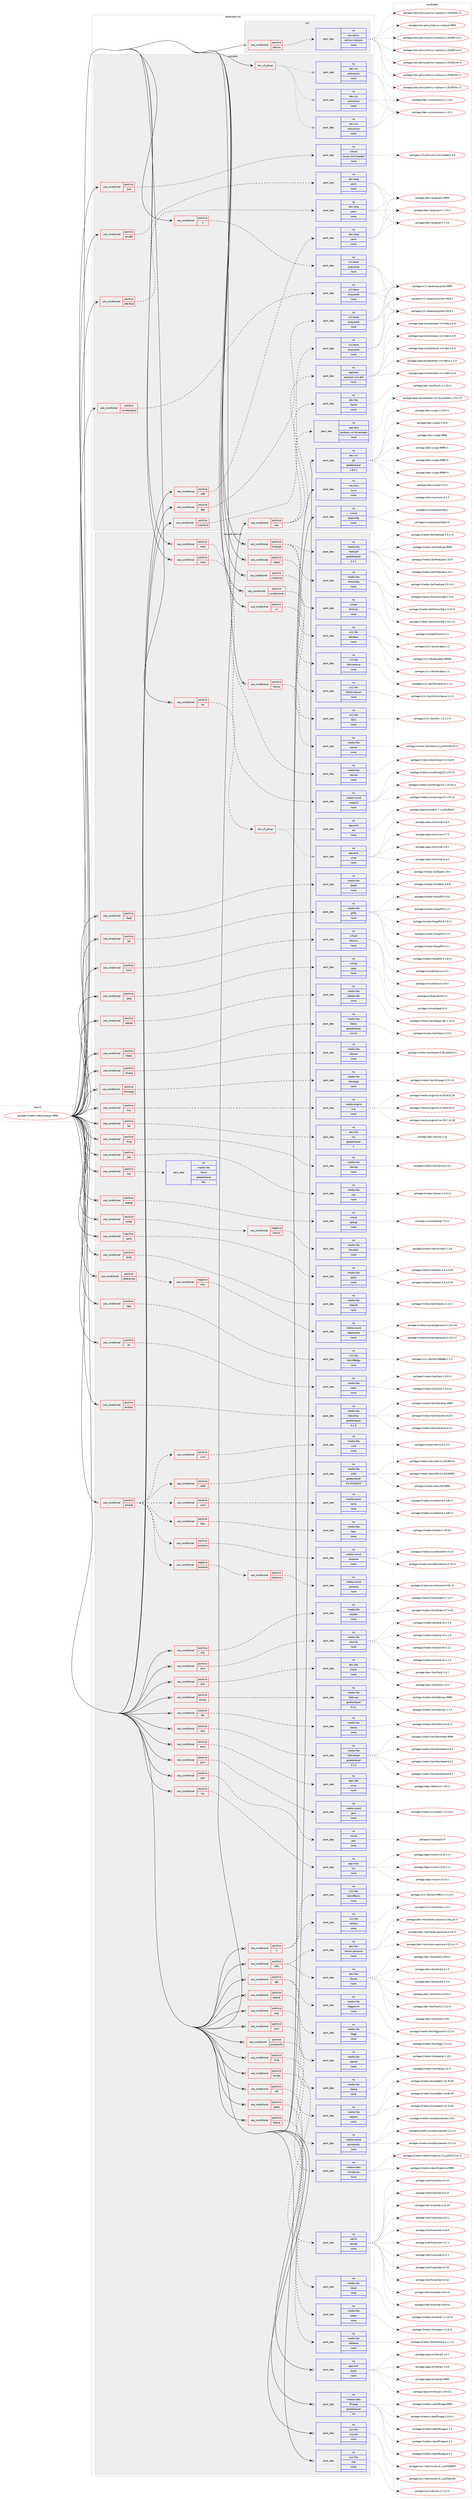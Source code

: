 digraph prolog {

# *************
# Graph options
# *************

newrank=true;
concentrate=true;
compound=true;
graph [rankdir=LR,fontname=Helvetica,fontsize=10,ranksep=1.5];#, ranksep=2.5, nodesep=0.2];
edge  [arrowhead=vee];
node  [fontname=Helvetica,fontsize=10];

# **********
# The ebuild
# **********

subgraph cluster_leftcol {
color=gray;
rank=same;
label=<<i>ebuild</i>>;
id [label="portage://media-video/mplayer-9999", color=red, width=4, href="../media-video/mplayer-9999.svg"];
}

# ****************
# The dependencies
# ****************

subgraph cluster_midcol {
color=gray;
label=<<i>dependencies</i>>;
subgraph cluster_compile {
fillcolor="#eeeeee";
style=filled;
label=<<i>compile</i>>;
subgraph any5447 {
dependency341590 [label=<<TABLE BORDER="0" CELLBORDER="1" CELLSPACING="0" CELLPADDING="4"><TR><TD CELLPADDING="10">any_of_group</TD></TR></TABLE>>, shape=none, color=red];subgraph pack250890 {
dependency341591 [label=<<TABLE BORDER="0" CELLBORDER="1" CELLSPACING="0" CELLPADDING="4" WIDTH="220"><TR><TD ROWSPAN="6" CELLPADDING="30">pack_dep</TD></TR><TR><TD WIDTH="110">no</TD></TR><TR><TD>dev-vcs</TD></TR><TR><TD>subversion</TD></TR><TR><TD>none</TD></TR><TR><TD></TD></TR></TABLE>>, shape=none, color=blue];
}
dependency341590:e -> dependency341591:w [weight=20,style="dotted",arrowhead="oinv"];
subgraph pack250891 {
dependency341592 [label=<<TABLE BORDER="0" CELLBORDER="1" CELLSPACING="0" CELLPADDING="4" WIDTH="220"><TR><TD ROWSPAN="6" CELLPADDING="30">pack_dep</TD></TR><TR><TD WIDTH="110">no</TD></TR><TR><TD>dev-vcs</TD></TR><TR><TD>subversion</TD></TR><TR><TD>none</TD></TR><TR><TD></TD></TR></TABLE>>, shape=none, color=blue];
}
dependency341590:e -> dependency341592:w [weight=20,style="dotted",arrowhead="oinv"];
subgraph pack250892 {
dependency341593 [label=<<TABLE BORDER="0" CELLBORDER="1" CELLSPACING="0" CELLPADDING="4" WIDTH="220"><TR><TD ROWSPAN="6" CELLPADDING="30">pack_dep</TD></TR><TR><TD WIDTH="110">no</TD></TR><TR><TD>dev-vcs</TD></TR><TR><TD>subversion</TD></TR><TR><TD>none</TD></TR><TR><TD></TD></TR></TABLE>>, shape=none, color=blue];
}
dependency341590:e -> dependency341593:w [weight=20,style="dotted",arrowhead="oinv"];
}
id:e -> dependency341590:w [weight=20,style="solid",arrowhead="vee"];
subgraph cond85110 {
dependency341594 [label=<<TABLE BORDER="0" CELLBORDER="1" CELLSPACING="0" CELLPADDING="4"><TR><TD ROWSPAN="3" CELLPADDING="10">use_conditional</TD></TR><TR><TD>positive</TD></TR><TR><TD>X</TD></TR></TABLE>>, shape=none, color=red];
subgraph pack250893 {
dependency341595 [label=<<TABLE BORDER="0" CELLBORDER="1" CELLSPACING="0" CELLPADDING="4" WIDTH="220"><TR><TD ROWSPAN="6" CELLPADDING="30">pack_dep</TD></TR><TR><TD WIDTH="110">no</TD></TR><TR><TD>x11-base</TD></TR><TR><TD>xorg-proto</TD></TR><TR><TD>none</TD></TR><TR><TD></TD></TR></TABLE>>, shape=none, color=blue];
}
dependency341594:e -> dependency341595:w [weight=20,style="dashed",arrowhead="vee"];
}
id:e -> dependency341594:w [weight=20,style="solid",arrowhead="vee"];
subgraph cond85111 {
dependency341596 [label=<<TABLE BORDER="0" CELLBORDER="1" CELLSPACING="0" CELLPADDING="4"><TR><TD ROWSPAN="3" CELLPADDING="10">use_conditional</TD></TR><TR><TD>positive</TD></TR><TR><TD>amd64</TD></TR></TABLE>>, shape=none, color=red];
subgraph pack250894 {
dependency341597 [label=<<TABLE BORDER="0" CELLBORDER="1" CELLSPACING="0" CELLPADDING="4" WIDTH="220"><TR><TD ROWSPAN="6" CELLPADDING="30">pack_dep</TD></TR><TR><TD WIDTH="110">no</TD></TR><TR><TD>dev-lang</TD></TR><TR><TD>yasm</TD></TR><TR><TD>none</TD></TR><TR><TD></TD></TR></TABLE>>, shape=none, color=blue];
}
dependency341596:e -> dependency341597:w [weight=20,style="dashed",arrowhead="vee"];
}
id:e -> dependency341596:w [weight=20,style="solid",arrowhead="vee"];
subgraph cond85112 {
dependency341598 [label=<<TABLE BORDER="0" CELLBORDER="1" CELLSPACING="0" CELLPADDING="4"><TR><TD ROWSPAN="3" CELLPADDING="10">use_conditional</TD></TR><TR><TD>positive</TD></TR><TR><TD>dga</TD></TR></TABLE>>, shape=none, color=red];
subgraph pack250895 {
dependency341599 [label=<<TABLE BORDER="0" CELLBORDER="1" CELLSPACING="0" CELLPADDING="4" WIDTH="220"><TR><TD ROWSPAN="6" CELLPADDING="30">pack_dep</TD></TR><TR><TD WIDTH="110">no</TD></TR><TR><TD>x11-base</TD></TR><TR><TD>xorg-proto</TD></TR><TR><TD>none</TD></TR><TR><TD></TD></TR></TABLE>>, shape=none, color=blue];
}
dependency341598:e -> dependency341599:w [weight=20,style="dashed",arrowhead="vee"];
}
id:e -> dependency341598:w [weight=20,style="solid",arrowhead="vee"];
subgraph cond85113 {
dependency341600 [label=<<TABLE BORDER="0" CELLBORDER="1" CELLSPACING="0" CELLPADDING="4"><TR><TD ROWSPAN="3" CELLPADDING="10">use_conditional</TD></TR><TR><TD>positive</TD></TR><TR><TD>doc</TD></TR></TABLE>>, shape=none, color=red];
subgraph pack250896 {
dependency341601 [label=<<TABLE BORDER="0" CELLBORDER="1" CELLSPACING="0" CELLPADDING="4" WIDTH="220"><TR><TD ROWSPAN="6" CELLPADDING="30">pack_dep</TD></TR><TR><TD WIDTH="110">no</TD></TR><TR><TD>dev-libs</TD></TR><TR><TD>libxslt</TD></TR><TR><TD>none</TD></TR><TR><TD></TD></TR></TABLE>>, shape=none, color=blue];
}
dependency341600:e -> dependency341601:w [weight=20,style="dashed",arrowhead="vee"];
subgraph pack250897 {
dependency341602 [label=<<TABLE BORDER="0" CELLBORDER="1" CELLSPACING="0" CELLPADDING="4" WIDTH="220"><TR><TD ROWSPAN="6" CELLPADDING="30">pack_dep</TD></TR><TR><TD WIDTH="110">no</TD></TR><TR><TD>app-text</TD></TR><TR><TD>docbook-xml-dtd</TD></TR><TR><TD>none</TD></TR><TR><TD></TD></TR></TABLE>>, shape=none, color=blue];
}
dependency341600:e -> dependency341602:w [weight=20,style="dashed",arrowhead="vee"];
subgraph pack250898 {
dependency341603 [label=<<TABLE BORDER="0" CELLBORDER="1" CELLSPACING="0" CELLPADDING="4" WIDTH="220"><TR><TD ROWSPAN="6" CELLPADDING="30">pack_dep</TD></TR><TR><TD WIDTH="110">no</TD></TR><TR><TD>app-text</TD></TR><TR><TD>docbook-xsl-stylesheets</TD></TR><TR><TD>none</TD></TR><TR><TD></TD></TR></TABLE>>, shape=none, color=blue];
}
dependency341600:e -> dependency341603:w [weight=20,style="dashed",arrowhead="vee"];
}
id:e -> dependency341600:w [weight=20,style="solid",arrowhead="vee"];
subgraph cond85114 {
dependency341604 [label=<<TABLE BORDER="0" CELLBORDER="1" CELLSPACING="0" CELLPADDING="4"><TR><TD ROWSPAN="3" CELLPADDING="10">use_conditional</TD></TR><TR><TD>positive</TD></TR><TR><TD>dvb</TD></TR></TABLE>>, shape=none, color=red];
subgraph pack250899 {
dependency341605 [label=<<TABLE BORDER="0" CELLBORDER="1" CELLSPACING="0" CELLPADDING="4" WIDTH="220"><TR><TD ROWSPAN="6" CELLPADDING="30">pack_dep</TD></TR><TR><TD WIDTH="110">no</TD></TR><TR><TD>virtual</TD></TR><TR><TD>linuxtv-dvb-headers</TD></TR><TR><TD>none</TD></TR><TR><TD></TD></TR></TABLE>>, shape=none, color=blue];
}
dependency341604:e -> dependency341605:w [weight=20,style="dashed",arrowhead="vee"];
}
id:e -> dependency341604:w [weight=20,style="solid",arrowhead="vee"];
subgraph cond85115 {
dependency341606 [label=<<TABLE BORDER="0" CELLBORDER="1" CELLSPACING="0" CELLPADDING="4"><TR><TD ROWSPAN="3" CELLPADDING="10">use_conditional</TD></TR><TR><TD>positive</TD></TR><TR><TD>x86</TD></TR></TABLE>>, shape=none, color=red];
subgraph pack250900 {
dependency341607 [label=<<TABLE BORDER="0" CELLBORDER="1" CELLSPACING="0" CELLPADDING="4" WIDTH="220"><TR><TD ROWSPAN="6" CELLPADDING="30">pack_dep</TD></TR><TR><TD WIDTH="110">no</TD></TR><TR><TD>dev-lang</TD></TR><TR><TD>yasm</TD></TR><TR><TD>none</TD></TR><TR><TD></TD></TR></TABLE>>, shape=none, color=blue];
}
dependency341606:e -> dependency341607:w [weight=20,style="dashed",arrowhead="vee"];
}
id:e -> dependency341606:w [weight=20,style="solid",arrowhead="vee"];
subgraph cond85116 {
dependency341608 [label=<<TABLE BORDER="0" CELLBORDER="1" CELLSPACING="0" CELLPADDING="4"><TR><TD ROWSPAN="3" CELLPADDING="10">use_conditional</TD></TR><TR><TD>positive</TD></TR><TR><TD>x86-fbsd</TD></TR></TABLE>>, shape=none, color=red];
subgraph pack250901 {
dependency341609 [label=<<TABLE BORDER="0" CELLBORDER="1" CELLSPACING="0" CELLPADDING="4" WIDTH="220"><TR><TD ROWSPAN="6" CELLPADDING="30">pack_dep</TD></TR><TR><TD WIDTH="110">no</TD></TR><TR><TD>dev-lang</TD></TR><TR><TD>yasm</TD></TR><TR><TD>none</TD></TR><TR><TD></TD></TR></TABLE>>, shape=none, color=blue];
}
dependency341608:e -> dependency341609:w [weight=20,style="dashed",arrowhead="vee"];
}
id:e -> dependency341608:w [weight=20,style="solid",arrowhead="vee"];
subgraph cond85117 {
dependency341610 [label=<<TABLE BORDER="0" CELLBORDER="1" CELLSPACING="0" CELLPADDING="4"><TR><TD ROWSPAN="3" CELLPADDING="10">use_conditional</TD></TR><TR><TD>positive</TD></TR><TR><TD>xinerama</TD></TR></TABLE>>, shape=none, color=red];
subgraph pack250902 {
dependency341611 [label=<<TABLE BORDER="0" CELLBORDER="1" CELLSPACING="0" CELLPADDING="4" WIDTH="220"><TR><TD ROWSPAN="6" CELLPADDING="30">pack_dep</TD></TR><TR><TD WIDTH="110">no</TD></TR><TR><TD>x11-base</TD></TR><TR><TD>xorg-proto</TD></TR><TR><TD>none</TD></TR><TR><TD></TD></TR></TABLE>>, shape=none, color=blue];
}
dependency341610:e -> dependency341611:w [weight=20,style="dashed",arrowhead="vee"];
}
id:e -> dependency341610:w [weight=20,style="solid",arrowhead="vee"];
subgraph cond85118 {
dependency341612 [label=<<TABLE BORDER="0" CELLBORDER="1" CELLSPACING="0" CELLPADDING="4"><TR><TD ROWSPAN="3" CELLPADDING="10">use_conditional</TD></TR><TR><TD>positive</TD></TR><TR><TD>xscreensaver</TD></TR></TABLE>>, shape=none, color=red];
subgraph pack250903 {
dependency341613 [label=<<TABLE BORDER="0" CELLBORDER="1" CELLSPACING="0" CELLPADDING="4" WIDTH="220"><TR><TD ROWSPAN="6" CELLPADDING="30">pack_dep</TD></TR><TR><TD WIDTH="110">no</TD></TR><TR><TD>x11-base</TD></TR><TR><TD>xorg-proto</TD></TR><TR><TD>none</TD></TR><TR><TD></TD></TR></TABLE>>, shape=none, color=blue];
}
dependency341612:e -> dependency341613:w [weight=20,style="dashed",arrowhead="vee"];
}
id:e -> dependency341612:w [weight=20,style="solid",arrowhead="vee"];
subgraph pack250904 {
dependency341614 [label=<<TABLE BORDER="0" CELLBORDER="1" CELLSPACING="0" CELLPADDING="4" WIDTH="220"><TR><TD ROWSPAN="6" CELLPADDING="30">pack_dep</TD></TR><TR><TD WIDTH="110">no</TD></TR><TR><TD>dev-vcs</TD></TR><TR><TD>git</TD></TR><TR><TD>greaterequal</TD></TR><TR><TD>1.8.2.1</TD></TR></TABLE>>, shape=none, color=blue];
}
id:e -> dependency341614:w [weight=20,style="solid",arrowhead="vee"];
subgraph pack250905 {
dependency341615 [label=<<TABLE BORDER="0" CELLBORDER="1" CELLSPACING="0" CELLPADDING="4" WIDTH="220"><TR><TD ROWSPAN="6" CELLPADDING="30">pack_dep</TD></TR><TR><TD WIDTH="110">no</TD></TR><TR><TD>net-misc</TD></TR><TR><TD>rsync</TD></TR><TR><TD>none</TD></TR><TR><TD></TD></TR></TABLE>>, shape=none, color=blue];
}
id:e -> dependency341615:w [weight=20,style="solid",arrowhead="vee"];
subgraph pack250906 {
dependency341616 [label=<<TABLE BORDER="0" CELLBORDER="1" CELLSPACING="0" CELLPADDING="4" WIDTH="220"><TR><TD ROWSPAN="6" CELLPADDING="30">pack_dep</TD></TR><TR><TD WIDTH="110">no</TD></TR><TR><TD>virtual</TD></TR><TR><TD>pkgconfig</TD></TR><TR><TD>none</TD></TR><TR><TD></TD></TR></TABLE>>, shape=none, color=blue];
}
id:e -> dependency341616:w [weight=20,style="solid",arrowhead="vee"];
}
subgraph cluster_compileandrun {
fillcolor="#eeeeee";
style=filled;
label=<<i>compile and run</i>>;
subgraph cond85119 {
dependency341617 [label=<<TABLE BORDER="0" CELLBORDER="1" CELLSPACING="0" CELLPADDING="4"><TR><TD ROWSPAN="3" CELLPADDING="10">use_conditional</TD></TR><TR><TD>positive</TD></TR><TR><TD>X</TD></TR></TABLE>>, shape=none, color=red];
subgraph pack250907 {
dependency341618 [label=<<TABLE BORDER="0" CELLBORDER="1" CELLSPACING="0" CELLPADDING="4" WIDTH="220"><TR><TD ROWSPAN="6" CELLPADDING="30">pack_dep</TD></TR><TR><TD WIDTH="110">no</TD></TR><TR><TD>x11-libs</TD></TR><TR><TD>libXext</TD></TR><TR><TD>none</TD></TR><TR><TD></TD></TR></TABLE>>, shape=none, color=blue];
}
dependency341617:e -> dependency341618:w [weight=20,style="dashed",arrowhead="vee"];
subgraph pack250908 {
dependency341619 [label=<<TABLE BORDER="0" CELLBORDER="1" CELLSPACING="0" CELLPADDING="4" WIDTH="220"><TR><TD ROWSPAN="6" CELLPADDING="30">pack_dep</TD></TR><TR><TD WIDTH="110">no</TD></TR><TR><TD>x11-libs</TD></TR><TR><TD>libXxf86vm</TD></TR><TR><TD>none</TD></TR><TR><TD></TD></TR></TABLE>>, shape=none, color=blue];
}
dependency341617:e -> dependency341619:w [weight=20,style="dashed",arrowhead="vee"];
}
id:e -> dependency341617:w [weight=20,style="solid",arrowhead="odotvee"];
subgraph cond85120 {
dependency341620 [label=<<TABLE BORDER="0" CELLBORDER="1" CELLSPACING="0" CELLPADDING="4"><TR><TD ROWSPAN="3" CELLPADDING="10">use_conditional</TD></TR><TR><TD>positive</TD></TR><TR><TD>a52</TD></TR></TABLE>>, shape=none, color=red];
subgraph pack250909 {
dependency341621 [label=<<TABLE BORDER="0" CELLBORDER="1" CELLSPACING="0" CELLPADDING="4" WIDTH="220"><TR><TD ROWSPAN="6" CELLPADDING="30">pack_dep</TD></TR><TR><TD WIDTH="110">no</TD></TR><TR><TD>media-libs</TD></TR><TR><TD>a52dec</TD></TR><TR><TD>none</TD></TR><TR><TD></TD></TR></TABLE>>, shape=none, color=blue];
}
dependency341620:e -> dependency341621:w [weight=20,style="dashed",arrowhead="vee"];
}
id:e -> dependency341620:w [weight=20,style="solid",arrowhead="odotvee"];
subgraph cond85121 {
dependency341622 [label=<<TABLE BORDER="0" CELLBORDER="1" CELLSPACING="0" CELLPADDING="4"><TR><TD ROWSPAN="3" CELLPADDING="10">use_conditional</TD></TR><TR><TD>positive</TD></TR><TR><TD>aalib</TD></TR></TABLE>>, shape=none, color=red];
subgraph pack250910 {
dependency341623 [label=<<TABLE BORDER="0" CELLBORDER="1" CELLSPACING="0" CELLPADDING="4" WIDTH="220"><TR><TD ROWSPAN="6" CELLPADDING="30">pack_dep</TD></TR><TR><TD WIDTH="110">no</TD></TR><TR><TD>media-libs</TD></TR><TR><TD>aalib</TD></TR><TR><TD>none</TD></TR><TR><TD></TD></TR></TABLE>>, shape=none, color=blue];
}
dependency341622:e -> dependency341623:w [weight=20,style="dashed",arrowhead="vee"];
}
id:e -> dependency341622:w [weight=20,style="solid",arrowhead="odotvee"];
subgraph cond85122 {
dependency341624 [label=<<TABLE BORDER="0" CELLBORDER="1" CELLSPACING="0" CELLPADDING="4"><TR><TD ROWSPAN="3" CELLPADDING="10">use_conditional</TD></TR><TR><TD>positive</TD></TR><TR><TD>alsa</TD></TR></TABLE>>, shape=none, color=red];
subgraph pack250911 {
dependency341625 [label=<<TABLE BORDER="0" CELLBORDER="1" CELLSPACING="0" CELLPADDING="4" WIDTH="220"><TR><TD ROWSPAN="6" CELLPADDING="30">pack_dep</TD></TR><TR><TD WIDTH="110">no</TD></TR><TR><TD>media-libs</TD></TR><TR><TD>alsa-lib</TD></TR><TR><TD>none</TD></TR><TR><TD></TD></TR></TABLE>>, shape=none, color=blue];
}
dependency341624:e -> dependency341625:w [weight=20,style="dashed",arrowhead="vee"];
}
id:e -> dependency341624:w [weight=20,style="solid",arrowhead="odotvee"];
subgraph cond85123 {
dependency341626 [label=<<TABLE BORDER="0" CELLBORDER="1" CELLSPACING="0" CELLPADDING="4"><TR><TD ROWSPAN="3" CELLPADDING="10">use_conditional</TD></TR><TR><TD>positive</TD></TR><TR><TD>bidi</TD></TR></TABLE>>, shape=none, color=red];
subgraph pack250912 {
dependency341627 [label=<<TABLE BORDER="0" CELLBORDER="1" CELLSPACING="0" CELLPADDING="4" WIDTH="220"><TR><TD ROWSPAN="6" CELLPADDING="30">pack_dep</TD></TR><TR><TD WIDTH="110">no</TD></TR><TR><TD>dev-libs</TD></TR><TR><TD>fribidi</TD></TR><TR><TD>none</TD></TR><TR><TD></TD></TR></TABLE>>, shape=none, color=blue];
}
dependency341626:e -> dependency341627:w [weight=20,style="dashed",arrowhead="vee"];
}
id:e -> dependency341626:w [weight=20,style="solid",arrowhead="odotvee"];
subgraph cond85124 {
dependency341628 [label=<<TABLE BORDER="0" CELLBORDER="1" CELLSPACING="0" CELLPADDING="4"><TR><TD ROWSPAN="3" CELLPADDING="10">use_conditional</TD></TR><TR><TD>positive</TD></TR><TR><TD>bluray</TD></TR></TABLE>>, shape=none, color=red];
subgraph pack250913 {
dependency341629 [label=<<TABLE BORDER="0" CELLBORDER="1" CELLSPACING="0" CELLPADDING="4" WIDTH="220"><TR><TD ROWSPAN="6" CELLPADDING="30">pack_dep</TD></TR><TR><TD WIDTH="110">no</TD></TR><TR><TD>media-libs</TD></TR><TR><TD>libbluray</TD></TR><TR><TD>greaterequal</TD></TR><TR><TD>0.2.1</TD></TR></TABLE>>, shape=none, color=blue];
}
dependency341628:e -> dependency341629:w [weight=20,style="dashed",arrowhead="vee"];
}
id:e -> dependency341628:w [weight=20,style="solid",arrowhead="odotvee"];
subgraph cond85125 {
dependency341630 [label=<<TABLE BORDER="0" CELLBORDER="1" CELLSPACING="0" CELLPADDING="4"><TR><TD ROWSPAN="3" CELLPADDING="10">use_conditional</TD></TR><TR><TD>positive</TD></TR><TR><TD>bs2b</TD></TR></TABLE>>, shape=none, color=red];
subgraph pack250914 {
dependency341631 [label=<<TABLE BORDER="0" CELLBORDER="1" CELLSPACING="0" CELLPADDING="4" WIDTH="220"><TR><TD ROWSPAN="6" CELLPADDING="30">pack_dep</TD></TR><TR><TD WIDTH="110">no</TD></TR><TR><TD>media-libs</TD></TR><TR><TD>libbs2b</TD></TR><TR><TD>none</TD></TR><TR><TD></TD></TR></TABLE>>, shape=none, color=blue];
}
dependency341630:e -> dependency341631:w [weight=20,style="dashed",arrowhead="vee"];
}
id:e -> dependency341630:w [weight=20,style="solid",arrowhead="odotvee"];
subgraph cond85126 {
dependency341632 [label=<<TABLE BORDER="0" CELLBORDER="1" CELLSPACING="0" CELLPADDING="4"><TR><TD ROWSPAN="3" CELLPADDING="10">use_conditional</TD></TR><TR><TD>positive</TD></TR><TR><TD>cdio</TD></TR></TABLE>>, shape=none, color=red];
subgraph pack250915 {
dependency341633 [label=<<TABLE BORDER="0" CELLBORDER="1" CELLSPACING="0" CELLPADDING="4" WIDTH="220"><TR><TD ROWSPAN="6" CELLPADDING="30">pack_dep</TD></TR><TR><TD WIDTH="110">no</TD></TR><TR><TD>dev-libs</TD></TR><TR><TD>libcdio</TD></TR><TR><TD>none</TD></TR><TR><TD></TD></TR></TABLE>>, shape=none, color=blue];
}
dependency341632:e -> dependency341633:w [weight=20,style="dashed",arrowhead="vee"];
subgraph pack250916 {
dependency341634 [label=<<TABLE BORDER="0" CELLBORDER="1" CELLSPACING="0" CELLPADDING="4" WIDTH="220"><TR><TD ROWSPAN="6" CELLPADDING="30">pack_dep</TD></TR><TR><TD WIDTH="110">no</TD></TR><TR><TD>dev-libs</TD></TR><TR><TD>libcdio-paranoia</TD></TR><TR><TD>none</TD></TR><TR><TD></TD></TR></TABLE>>, shape=none, color=blue];
}
dependency341632:e -> dependency341634:w [weight=20,style="dashed",arrowhead="vee"];
}
id:e -> dependency341632:w [weight=20,style="solid",arrowhead="odotvee"];
subgraph cond85127 {
dependency341635 [label=<<TABLE BORDER="0" CELLBORDER="1" CELLSPACING="0" CELLPADDING="4"><TR><TD ROWSPAN="3" CELLPADDING="10">use_conditional</TD></TR><TR><TD>positive</TD></TR><TR><TD>cdparanoia</TD></TR></TABLE>>, shape=none, color=red];
subgraph cond85128 {
dependency341636 [label=<<TABLE BORDER="0" CELLBORDER="1" CELLSPACING="0" CELLPADDING="4"><TR><TD ROWSPAN="3" CELLPADDING="10">use_conditional</TD></TR><TR><TD>negative</TD></TR><TR><TD>cdio</TD></TR></TABLE>>, shape=none, color=red];
subgraph pack250917 {
dependency341637 [label=<<TABLE BORDER="0" CELLBORDER="1" CELLSPACING="0" CELLPADDING="4" WIDTH="220"><TR><TD ROWSPAN="6" CELLPADDING="30">pack_dep</TD></TR><TR><TD WIDTH="110">no</TD></TR><TR><TD>media-sound</TD></TR><TR><TD>cdparanoia</TD></TR><TR><TD>none</TD></TR><TR><TD></TD></TR></TABLE>>, shape=none, color=blue];
}
dependency341636:e -> dependency341637:w [weight=20,style="dashed",arrowhead="vee"];
}
dependency341635:e -> dependency341636:w [weight=20,style="dashed",arrowhead="vee"];
}
id:e -> dependency341635:w [weight=20,style="solid",arrowhead="odotvee"];
subgraph cond85129 {
dependency341638 [label=<<TABLE BORDER="0" CELLBORDER="1" CELLSPACING="0" CELLPADDING="4"><TR><TD ROWSPAN="3" CELLPADDING="10">use_conditional</TD></TR><TR><TD>positive</TD></TR><TR><TD>dga</TD></TR></TABLE>>, shape=none, color=red];
subgraph pack250918 {
dependency341639 [label=<<TABLE BORDER="0" CELLBORDER="1" CELLSPACING="0" CELLPADDING="4" WIDTH="220"><TR><TD ROWSPAN="6" CELLPADDING="30">pack_dep</TD></TR><TR><TD WIDTH="110">no</TD></TR><TR><TD>x11-libs</TD></TR><TR><TD>libXxf86dga</TD></TR><TR><TD>none</TD></TR><TR><TD></TD></TR></TABLE>>, shape=none, color=blue];
}
dependency341638:e -> dependency341639:w [weight=20,style="dashed",arrowhead="vee"];
}
id:e -> dependency341638:w [weight=20,style="solid",arrowhead="odotvee"];
subgraph cond85130 {
dependency341640 [label=<<TABLE BORDER="0" CELLBORDER="1" CELLSPACING="0" CELLPADDING="4"><TR><TD ROWSPAN="3" CELLPADDING="10">use_conditional</TD></TR><TR><TD>positive</TD></TR><TR><TD>dts</TD></TR></TABLE>>, shape=none, color=red];
subgraph pack250919 {
dependency341641 [label=<<TABLE BORDER="0" CELLBORDER="1" CELLSPACING="0" CELLPADDING="4" WIDTH="220"><TR><TD ROWSPAN="6" CELLPADDING="30">pack_dep</TD></TR><TR><TD WIDTH="110">no</TD></TR><TR><TD>media-libs</TD></TR><TR><TD>libdca</TD></TR><TR><TD>none</TD></TR><TR><TD></TD></TR></TABLE>>, shape=none, color=blue];
}
dependency341640:e -> dependency341641:w [weight=20,style="dashed",arrowhead="vee"];
}
id:e -> dependency341640:w [weight=20,style="solid",arrowhead="odotvee"];
subgraph cond85131 {
dependency341642 [label=<<TABLE BORDER="0" CELLBORDER="1" CELLSPACING="0" CELLPADDING="4"><TR><TD ROWSPAN="3" CELLPADDING="10">use_conditional</TD></TR><TR><TD>positive</TD></TR><TR><TD>dv</TD></TR></TABLE>>, shape=none, color=red];
subgraph pack250920 {
dependency341643 [label=<<TABLE BORDER="0" CELLBORDER="1" CELLSPACING="0" CELLPADDING="4" WIDTH="220"><TR><TD ROWSPAN="6" CELLPADDING="30">pack_dep</TD></TR><TR><TD WIDTH="110">no</TD></TR><TR><TD>media-libs</TD></TR><TR><TD>libdv</TD></TR><TR><TD>none</TD></TR><TR><TD></TD></TR></TABLE>>, shape=none, color=blue];
}
dependency341642:e -> dependency341643:w [weight=20,style="dashed",arrowhead="vee"];
}
id:e -> dependency341642:w [weight=20,style="solid",arrowhead="odotvee"];
subgraph cond85132 {
dependency341644 [label=<<TABLE BORDER="0" CELLBORDER="1" CELLSPACING="0" CELLPADDING="4"><TR><TD ROWSPAN="3" CELLPADDING="10">use_conditional</TD></TR><TR><TD>positive</TD></TR><TR><TD>dvd</TD></TR></TABLE>>, shape=none, color=red];
subgraph pack250921 {
dependency341645 [label=<<TABLE BORDER="0" CELLBORDER="1" CELLSPACING="0" CELLPADDING="4" WIDTH="220"><TR><TD ROWSPAN="6" CELLPADDING="30">pack_dep</TD></TR><TR><TD WIDTH="110">no</TD></TR><TR><TD>media-libs</TD></TR><TR><TD>libdvdread</TD></TR><TR><TD>greaterequal</TD></TR><TR><TD>4.1.3</TD></TR></TABLE>>, shape=none, color=blue];
}
dependency341644:e -> dependency341645:w [weight=20,style="dashed",arrowhead="vee"];
}
id:e -> dependency341644:w [weight=20,style="solid",arrowhead="odotvee"];
subgraph cond85133 {
dependency341646 [label=<<TABLE BORDER="0" CELLBORDER="1" CELLSPACING="0" CELLPADDING="4"><TR><TD ROWSPAN="3" CELLPADDING="10">use_conditional</TD></TR><TR><TD>positive</TD></TR><TR><TD>dvdnav</TD></TR></TABLE>>, shape=none, color=red];
subgraph pack250922 {
dependency341647 [label=<<TABLE BORDER="0" CELLBORDER="1" CELLSPACING="0" CELLPADDING="4" WIDTH="220"><TR><TD ROWSPAN="6" CELLPADDING="30">pack_dep</TD></TR><TR><TD WIDTH="110">no</TD></TR><TR><TD>media-libs</TD></TR><TR><TD>libdvdnav</TD></TR><TR><TD>greaterequal</TD></TR><TR><TD>4.1.3</TD></TR></TABLE>>, shape=none, color=blue];
}
dependency341646:e -> dependency341647:w [weight=20,style="dashed",arrowhead="vee"];
}
id:e -> dependency341646:w [weight=20,style="solid",arrowhead="odotvee"];
subgraph cond85134 {
dependency341648 [label=<<TABLE BORDER="0" CELLBORDER="1" CELLSPACING="0" CELLPADDING="4"><TR><TD ROWSPAN="3" CELLPADDING="10">use_conditional</TD></TR><TR><TD>positive</TD></TR><TR><TD>enca</TD></TR></TABLE>>, shape=none, color=red];
subgraph pack250923 {
dependency341649 [label=<<TABLE BORDER="0" CELLBORDER="1" CELLSPACING="0" CELLPADDING="4" WIDTH="220"><TR><TD ROWSPAN="6" CELLPADDING="30">pack_dep</TD></TR><TR><TD WIDTH="110">no</TD></TR><TR><TD>app-i18n</TD></TR><TR><TD>enca</TD></TR><TR><TD>none</TD></TR><TR><TD></TD></TR></TABLE>>, shape=none, color=blue];
}
dependency341648:e -> dependency341649:w [weight=20,style="dashed",arrowhead="vee"];
}
id:e -> dependency341648:w [weight=20,style="solid",arrowhead="odotvee"];
subgraph cond85135 {
dependency341650 [label=<<TABLE BORDER="0" CELLBORDER="1" CELLSPACING="0" CELLPADDING="4"><TR><TD ROWSPAN="3" CELLPADDING="10">use_conditional</TD></TR><TR><TD>positive</TD></TR><TR><TD>encode</TD></TR></TABLE>>, shape=none, color=red];
subgraph cond85136 {
dependency341651 [label=<<TABLE BORDER="0" CELLBORDER="1" CELLSPACING="0" CELLPADDING="4"><TR><TD ROWSPAN="3" CELLPADDING="10">use_conditional</TD></TR><TR><TD>negative</TD></TR><TR><TD>twolame</TD></TR></TABLE>>, shape=none, color=red];
subgraph cond85137 {
dependency341652 [label=<<TABLE BORDER="0" CELLBORDER="1" CELLSPACING="0" CELLPADDING="4"><TR><TD ROWSPAN="3" CELLPADDING="10">use_conditional</TD></TR><TR><TD>positive</TD></TR><TR><TD>toolame</TD></TR></TABLE>>, shape=none, color=red];
subgraph pack250924 {
dependency341653 [label=<<TABLE BORDER="0" CELLBORDER="1" CELLSPACING="0" CELLPADDING="4" WIDTH="220"><TR><TD ROWSPAN="6" CELLPADDING="30">pack_dep</TD></TR><TR><TD WIDTH="110">no</TD></TR><TR><TD>media-sound</TD></TR><TR><TD>toolame</TD></TR><TR><TD>none</TD></TR><TR><TD></TD></TR></TABLE>>, shape=none, color=blue];
}
dependency341652:e -> dependency341653:w [weight=20,style="dashed",arrowhead="vee"];
}
dependency341651:e -> dependency341652:w [weight=20,style="dashed",arrowhead="vee"];
}
dependency341650:e -> dependency341651:w [weight=20,style="dashed",arrowhead="vee"];
subgraph cond85138 {
dependency341654 [label=<<TABLE BORDER="0" CELLBORDER="1" CELLSPACING="0" CELLPADDING="4"><TR><TD ROWSPAN="3" CELLPADDING="10">use_conditional</TD></TR><TR><TD>positive</TD></TR><TR><TD>twolame</TD></TR></TABLE>>, shape=none, color=red];
subgraph pack250925 {
dependency341655 [label=<<TABLE BORDER="0" CELLBORDER="1" CELLSPACING="0" CELLPADDING="4" WIDTH="220"><TR><TD ROWSPAN="6" CELLPADDING="30">pack_dep</TD></TR><TR><TD WIDTH="110">no</TD></TR><TR><TD>media-sound</TD></TR><TR><TD>twolame</TD></TR><TR><TD>none</TD></TR><TR><TD></TD></TR></TABLE>>, shape=none, color=blue];
}
dependency341654:e -> dependency341655:w [weight=20,style="dashed",arrowhead="vee"];
}
dependency341650:e -> dependency341654:w [weight=20,style="dashed",arrowhead="vee"];
subgraph cond85139 {
dependency341656 [label=<<TABLE BORDER="0" CELLBORDER="1" CELLSPACING="0" CELLPADDING="4"><TR><TD ROWSPAN="3" CELLPADDING="10">use_conditional</TD></TR><TR><TD>positive</TD></TR><TR><TD>faac</TD></TR></TABLE>>, shape=none, color=red];
subgraph pack250926 {
dependency341657 [label=<<TABLE BORDER="0" CELLBORDER="1" CELLSPACING="0" CELLPADDING="4" WIDTH="220"><TR><TD ROWSPAN="6" CELLPADDING="30">pack_dep</TD></TR><TR><TD WIDTH="110">no</TD></TR><TR><TD>media-libs</TD></TR><TR><TD>faac</TD></TR><TR><TD>none</TD></TR><TR><TD></TD></TR></TABLE>>, shape=none, color=blue];
}
dependency341656:e -> dependency341657:w [weight=20,style="dashed",arrowhead="vee"];
}
dependency341650:e -> dependency341656:w [weight=20,style="dashed",arrowhead="vee"];
subgraph cond85140 {
dependency341658 [label=<<TABLE BORDER="0" CELLBORDER="1" CELLSPACING="0" CELLPADDING="4"><TR><TD ROWSPAN="3" CELLPADDING="10">use_conditional</TD></TR><TR><TD>positive</TD></TR><TR><TD>mp3</TD></TR></TABLE>>, shape=none, color=red];
subgraph pack250927 {
dependency341659 [label=<<TABLE BORDER="0" CELLBORDER="1" CELLSPACING="0" CELLPADDING="4" WIDTH="220"><TR><TD ROWSPAN="6" CELLPADDING="30">pack_dep</TD></TR><TR><TD WIDTH="110">no</TD></TR><TR><TD>media-sound</TD></TR><TR><TD>lame</TD></TR><TR><TD>none</TD></TR><TR><TD></TD></TR></TABLE>>, shape=none, color=blue];
}
dependency341658:e -> dependency341659:w [weight=20,style="dashed",arrowhead="vee"];
}
dependency341650:e -> dependency341658:w [weight=20,style="dashed",arrowhead="vee"];
subgraph cond85141 {
dependency341660 [label=<<TABLE BORDER="0" CELLBORDER="1" CELLSPACING="0" CELLPADDING="4"><TR><TD ROWSPAN="3" CELLPADDING="10">use_conditional</TD></TR><TR><TD>positive</TD></TR><TR><TD>x264</TD></TR></TABLE>>, shape=none, color=red];
subgraph pack250928 {
dependency341661 [label=<<TABLE BORDER="0" CELLBORDER="1" CELLSPACING="0" CELLPADDING="4" WIDTH="220"><TR><TD ROWSPAN="6" CELLPADDING="30">pack_dep</TD></TR><TR><TD WIDTH="110">no</TD></TR><TR><TD>media-libs</TD></TR><TR><TD>x264</TD></TR><TR><TD>greaterequal</TD></TR><TR><TD>0.0.20100423</TD></TR></TABLE>>, shape=none, color=blue];
}
dependency341660:e -> dependency341661:w [weight=20,style="dashed",arrowhead="vee"];
}
dependency341650:e -> dependency341660:w [weight=20,style="dashed",arrowhead="vee"];
subgraph cond85142 {
dependency341662 [label=<<TABLE BORDER="0" CELLBORDER="1" CELLSPACING="0" CELLPADDING="4"><TR><TD ROWSPAN="3" CELLPADDING="10">use_conditional</TD></TR><TR><TD>positive</TD></TR><TR><TD>xvid</TD></TR></TABLE>>, shape=none, color=red];
subgraph pack250929 {
dependency341663 [label=<<TABLE BORDER="0" CELLBORDER="1" CELLSPACING="0" CELLPADDING="4" WIDTH="220"><TR><TD ROWSPAN="6" CELLPADDING="30">pack_dep</TD></TR><TR><TD WIDTH="110">no</TD></TR><TR><TD>media-libs</TD></TR><TR><TD>xvid</TD></TR><TR><TD>none</TD></TR><TR><TD></TD></TR></TABLE>>, shape=none, color=blue];
}
dependency341662:e -> dependency341663:w [weight=20,style="dashed",arrowhead="vee"];
}
dependency341650:e -> dependency341662:w [weight=20,style="dashed",arrowhead="vee"];
}
id:e -> dependency341650:w [weight=20,style="solid",arrowhead="odotvee"];
subgraph cond85143 {
dependency341664 [label=<<TABLE BORDER="0" CELLBORDER="1" CELLSPACING="0" CELLPADDING="4"><TR><TD ROWSPAN="3" CELLPADDING="10">use_conditional</TD></TR><TR><TD>positive</TD></TR><TR><TD>faad</TD></TR></TABLE>>, shape=none, color=red];
subgraph pack250930 {
dependency341665 [label=<<TABLE BORDER="0" CELLBORDER="1" CELLSPACING="0" CELLPADDING="4" WIDTH="220"><TR><TD ROWSPAN="6" CELLPADDING="30">pack_dep</TD></TR><TR><TD WIDTH="110">no</TD></TR><TR><TD>media-libs</TD></TR><TR><TD>faad2</TD></TR><TR><TD>none</TD></TR><TR><TD></TD></TR></TABLE>>, shape=none, color=blue];
}
dependency341664:e -> dependency341665:w [weight=20,style="dashed",arrowhead="vee"];
}
id:e -> dependency341664:w [weight=20,style="solid",arrowhead="odotvee"];
subgraph cond85144 {
dependency341666 [label=<<TABLE BORDER="0" CELLBORDER="1" CELLSPACING="0" CELLPADDING="4"><TR><TD ROWSPAN="3" CELLPADDING="10">use_conditional</TD></TR><TR><TD>positive</TD></TR><TR><TD>ggi</TD></TR></TABLE>>, shape=none, color=red];
subgraph pack250931 {
dependency341667 [label=<<TABLE BORDER="0" CELLBORDER="1" CELLSPACING="0" CELLPADDING="4" WIDTH="220"><TR><TD ROWSPAN="6" CELLPADDING="30">pack_dep</TD></TR><TR><TD WIDTH="110">no</TD></TR><TR><TD>media-libs</TD></TR><TR><TD>libggi</TD></TR><TR><TD>none</TD></TR><TR><TD></TD></TR></TABLE>>, shape=none, color=blue];
}
dependency341666:e -> dependency341667:w [weight=20,style="dashed",arrowhead="vee"];
subgraph pack250932 {
dependency341668 [label=<<TABLE BORDER="0" CELLBORDER="1" CELLSPACING="0" CELLPADDING="4" WIDTH="220"><TR><TD ROWSPAN="6" CELLPADDING="30">pack_dep</TD></TR><TR><TD WIDTH="110">no</TD></TR><TR><TD>media-libs</TD></TR><TR><TD>libggiwmh</TD></TR><TR><TD>none</TD></TR><TR><TD></TD></TR></TABLE>>, shape=none, color=blue];
}
dependency341666:e -> dependency341668:w [weight=20,style="dashed",arrowhead="vee"];
}
id:e -> dependency341666:w [weight=20,style="solid",arrowhead="odotvee"];
subgraph cond85145 {
dependency341669 [label=<<TABLE BORDER="0" CELLBORDER="1" CELLSPACING="0" CELLPADDING="4"><TR><TD ROWSPAN="3" CELLPADDING="10">use_conditional</TD></TR><TR><TD>positive</TD></TR><TR><TD>gif</TD></TR></TABLE>>, shape=none, color=red];
subgraph pack250933 {
dependency341670 [label=<<TABLE BORDER="0" CELLBORDER="1" CELLSPACING="0" CELLPADDING="4" WIDTH="220"><TR><TD ROWSPAN="6" CELLPADDING="30">pack_dep</TD></TR><TR><TD WIDTH="110">no</TD></TR><TR><TD>media-libs</TD></TR><TR><TD>giflib</TD></TR><TR><TD>none</TD></TR><TR><TD></TD></TR></TABLE>>, shape=none, color=blue];
}
dependency341669:e -> dependency341670:w [weight=20,style="dashed",arrowhead="vee"];
}
id:e -> dependency341669:w [weight=20,style="solid",arrowhead="odotvee"];
subgraph cond85146 {
dependency341671 [label=<<TABLE BORDER="0" CELLBORDER="1" CELLSPACING="0" CELLPADDING="4"><TR><TD ROWSPAN="3" CELLPADDING="10">use_conditional</TD></TR><TR><TD>positive</TD></TR><TR><TD>gsm</TD></TR></TABLE>>, shape=none, color=red];
subgraph pack250934 {
dependency341672 [label=<<TABLE BORDER="0" CELLBORDER="1" CELLSPACING="0" CELLPADDING="4" WIDTH="220"><TR><TD ROWSPAN="6" CELLPADDING="30">pack_dep</TD></TR><TR><TD WIDTH="110">no</TD></TR><TR><TD>media-sound</TD></TR><TR><TD>gsm</TD></TR><TR><TD>none</TD></TR><TR><TD></TD></TR></TABLE>>, shape=none, color=blue];
}
dependency341671:e -> dependency341672:w [weight=20,style="dashed",arrowhead="vee"];
}
id:e -> dependency341671:w [weight=20,style="solid",arrowhead="odotvee"];
subgraph cond85147 {
dependency341673 [label=<<TABLE BORDER="0" CELLBORDER="1" CELLSPACING="0" CELLPADDING="4"><TR><TD ROWSPAN="3" CELLPADDING="10">use_conditional</TD></TR><TR><TD>positive</TD></TR><TR><TD>iconv</TD></TR></TABLE>>, shape=none, color=red];
subgraph pack250935 {
dependency341674 [label=<<TABLE BORDER="0" CELLBORDER="1" CELLSPACING="0" CELLPADDING="4" WIDTH="220"><TR><TD ROWSPAN="6" CELLPADDING="30">pack_dep</TD></TR><TR><TD WIDTH="110">no</TD></TR><TR><TD>virtual</TD></TR><TR><TD>libiconv</TD></TR><TR><TD>none</TD></TR><TR><TD></TD></TR></TABLE>>, shape=none, color=blue];
}
dependency341673:e -> dependency341674:w [weight=20,style="dashed",arrowhead="vee"];
}
id:e -> dependency341673:w [weight=20,style="solid",arrowhead="odotvee"];
subgraph cond85148 {
dependency341675 [label=<<TABLE BORDER="0" CELLBORDER="1" CELLSPACING="0" CELLPADDING="4"><TR><TD ROWSPAN="3" CELLPADDING="10">use_conditional</TD></TR><TR><TD>positive</TD></TR><TR><TD>jack</TD></TR></TABLE>>, shape=none, color=red];
subgraph pack250936 {
dependency341676 [label=<<TABLE BORDER="0" CELLBORDER="1" CELLSPACING="0" CELLPADDING="4" WIDTH="220"><TR><TD ROWSPAN="6" CELLPADDING="30">pack_dep</TD></TR><TR><TD WIDTH="110">no</TD></TR><TR><TD>virtual</TD></TR><TR><TD>jack</TD></TR><TR><TD>none</TD></TR><TR><TD></TD></TR></TABLE>>, shape=none, color=blue];
}
dependency341675:e -> dependency341676:w [weight=20,style="dashed",arrowhead="vee"];
}
id:e -> dependency341675:w [weight=20,style="solid",arrowhead="odotvee"];
subgraph cond85149 {
dependency341677 [label=<<TABLE BORDER="0" CELLBORDER="1" CELLSPACING="0" CELLPADDING="4"><TR><TD ROWSPAN="3" CELLPADDING="10">use_conditional</TD></TR><TR><TD>positive</TD></TR><TR><TD>jpeg</TD></TR></TABLE>>, shape=none, color=red];
subgraph pack250937 {
dependency341678 [label=<<TABLE BORDER="0" CELLBORDER="1" CELLSPACING="0" CELLPADDING="4" WIDTH="220"><TR><TD ROWSPAN="6" CELLPADDING="30">pack_dep</TD></TR><TR><TD WIDTH="110">no</TD></TR><TR><TD>virtual</TD></TR><TR><TD>jpeg</TD></TR><TR><TD>none</TD></TR><TR><TD></TD></TR></TABLE>>, shape=none, color=blue];
}
dependency341677:e -> dependency341678:w [weight=20,style="dashed",arrowhead="vee"];
}
id:e -> dependency341677:w [weight=20,style="solid",arrowhead="odotvee"];
subgraph cond85150 {
dependency341679 [label=<<TABLE BORDER="0" CELLBORDER="1" CELLSPACING="0" CELLPADDING="4"><TR><TD ROWSPAN="3" CELLPADDING="10">use_conditional</TD></TR><TR><TD>positive</TD></TR><TR><TD>ladspa</TD></TR></TABLE>>, shape=none, color=red];
subgraph pack250938 {
dependency341680 [label=<<TABLE BORDER="0" CELLBORDER="1" CELLSPACING="0" CELLPADDING="4" WIDTH="220"><TR><TD ROWSPAN="6" CELLPADDING="30">pack_dep</TD></TR><TR><TD WIDTH="110">no</TD></TR><TR><TD>media-libs</TD></TR><TR><TD>ladspa-sdk</TD></TR><TR><TD>none</TD></TR><TR><TD></TD></TR></TABLE>>, shape=none, color=blue];
}
dependency341679:e -> dependency341680:w [weight=20,style="dashed",arrowhead="vee"];
}
id:e -> dependency341679:w [weight=20,style="solid",arrowhead="odotvee"];
subgraph cond85151 {
dependency341681 [label=<<TABLE BORDER="0" CELLBORDER="1" CELLSPACING="0" CELLPADDING="4"><TR><TD ROWSPAN="3" CELLPADDING="10">use_conditional</TD></TR><TR><TD>positive</TD></TR><TR><TD>libass</TD></TR></TABLE>>, shape=none, color=red];
subgraph pack250939 {
dependency341682 [label=<<TABLE BORDER="0" CELLBORDER="1" CELLSPACING="0" CELLPADDING="4" WIDTH="220"><TR><TD ROWSPAN="6" CELLPADDING="30">pack_dep</TD></TR><TR><TD WIDTH="110">no</TD></TR><TR><TD>media-libs</TD></TR><TR><TD>libass</TD></TR><TR><TD>greaterequal</TD></TR><TR><TD>0.9.10</TD></TR></TABLE>>, shape=none, color=blue];
}
dependency341681:e -> dependency341682:w [weight=20,style="dashed",arrowhead="vee"];
}
id:e -> dependency341681:w [weight=20,style="solid",arrowhead="odotvee"];
subgraph cond85152 {
dependency341683 [label=<<TABLE BORDER="0" CELLBORDER="1" CELLSPACING="0" CELLPADDING="4"><TR><TD ROWSPAN="3" CELLPADDING="10">use_conditional</TD></TR><TR><TD>positive</TD></TR><TR><TD>libcaca</TD></TR></TABLE>>, shape=none, color=red];
subgraph pack250940 {
dependency341684 [label=<<TABLE BORDER="0" CELLBORDER="1" CELLSPACING="0" CELLPADDING="4" WIDTH="220"><TR><TD ROWSPAN="6" CELLPADDING="30">pack_dep</TD></TR><TR><TD WIDTH="110">no</TD></TR><TR><TD>media-libs</TD></TR><TR><TD>libcaca</TD></TR><TR><TD>none</TD></TR><TR><TD></TD></TR></TABLE>>, shape=none, color=blue];
}
dependency341683:e -> dependency341684:w [weight=20,style="dashed",arrowhead="vee"];
}
id:e -> dependency341683:w [weight=20,style="solid",arrowhead="odotvee"];
subgraph cond85153 {
dependency341685 [label=<<TABLE BORDER="0" CELLBORDER="1" CELLSPACING="0" CELLPADDING="4"><TR><TD ROWSPAN="3" CELLPADDING="10">use_conditional</TD></TR><TR><TD>positive</TD></TR><TR><TD>libmpeg2</TD></TR></TABLE>>, shape=none, color=red];
subgraph pack250941 {
dependency341686 [label=<<TABLE BORDER="0" CELLBORDER="1" CELLSPACING="0" CELLPADDING="4" WIDTH="220"><TR><TD ROWSPAN="6" CELLPADDING="30">pack_dep</TD></TR><TR><TD WIDTH="110">no</TD></TR><TR><TD>media-libs</TD></TR><TR><TD>libmpeg2</TD></TR><TR><TD>none</TD></TR><TR><TD></TD></TR></TABLE>>, shape=none, color=blue];
}
dependency341685:e -> dependency341686:w [weight=20,style="dashed",arrowhead="vee"];
}
id:e -> dependency341685:w [weight=20,style="solid",arrowhead="odotvee"];
subgraph cond85154 {
dependency341687 [label=<<TABLE BORDER="0" CELLBORDER="1" CELLSPACING="0" CELLPADDING="4"><TR><TD ROWSPAN="3" CELLPADDING="10">use_conditional</TD></TR><TR><TD>positive</TD></TR><TR><TD>lirc</TD></TR></TABLE>>, shape=none, color=red];
subgraph pack250942 {
dependency341688 [label=<<TABLE BORDER="0" CELLBORDER="1" CELLSPACING="0" CELLPADDING="4" WIDTH="220"><TR><TD ROWSPAN="6" CELLPADDING="30">pack_dep</TD></TR><TR><TD WIDTH="110">no</TD></TR><TR><TD>app-misc</TD></TR><TR><TD>lirc</TD></TR><TR><TD>none</TD></TR><TR><TD></TD></TR></TABLE>>, shape=none, color=blue];
}
dependency341687:e -> dependency341688:w [weight=20,style="dashed",arrowhead="vee"];
}
id:e -> dependency341687:w [weight=20,style="solid",arrowhead="odotvee"];
subgraph cond85155 {
dependency341689 [label=<<TABLE BORDER="0" CELLBORDER="1" CELLSPACING="0" CELLPADDING="4"><TR><TD ROWSPAN="3" CELLPADDING="10">use_conditional</TD></TR><TR><TD>positive</TD></TR><TR><TD>live</TD></TR></TABLE>>, shape=none, color=red];
subgraph pack250943 {
dependency341690 [label=<<TABLE BORDER="0" CELLBORDER="1" CELLSPACING="0" CELLPADDING="4" WIDTH="220"><TR><TD ROWSPAN="6" CELLPADDING="30">pack_dep</TD></TR><TR><TD WIDTH="110">no</TD></TR><TR><TD>media-plugins</TD></TR><TR><TD>live</TD></TR><TR><TD>none</TD></TR><TR><TD></TD></TR></TABLE>>, shape=none, color=blue];
}
dependency341689:e -> dependency341690:w [weight=20,style="dashed",arrowhead="vee"];
}
id:e -> dependency341689:w [weight=20,style="solid",arrowhead="odotvee"];
subgraph cond85156 {
dependency341691 [label=<<TABLE BORDER="0" CELLBORDER="1" CELLSPACING="0" CELLPADDING="4"><TR><TD ROWSPAN="3" CELLPADDING="10">use_conditional</TD></TR><TR><TD>positive</TD></TR><TR><TD>lzo</TD></TR></TABLE>>, shape=none, color=red];
subgraph pack250944 {
dependency341692 [label=<<TABLE BORDER="0" CELLBORDER="1" CELLSPACING="0" CELLPADDING="4" WIDTH="220"><TR><TD ROWSPAN="6" CELLPADDING="30">pack_dep</TD></TR><TR><TD WIDTH="110">no</TD></TR><TR><TD>dev-libs</TD></TR><TR><TD>lzo</TD></TR><TR><TD>greaterequal</TD></TR><TR><TD>2</TD></TR></TABLE>>, shape=none, color=blue];
}
dependency341691:e -> dependency341692:w [weight=20,style="dashed",arrowhead="vee"];
}
id:e -> dependency341691:w [weight=20,style="solid",arrowhead="odotvee"];
subgraph cond85157 {
dependency341693 [label=<<TABLE BORDER="0" CELLBORDER="1" CELLSPACING="0" CELLPADDING="4"><TR><TD ROWSPAN="3" CELLPADDING="10">use_conditional</TD></TR><TR><TD>positive</TD></TR><TR><TD>mad</TD></TR></TABLE>>, shape=none, color=red];
subgraph pack250945 {
dependency341694 [label=<<TABLE BORDER="0" CELLBORDER="1" CELLSPACING="0" CELLPADDING="4" WIDTH="220"><TR><TD ROWSPAN="6" CELLPADDING="30">pack_dep</TD></TR><TR><TD WIDTH="110">no</TD></TR><TR><TD>media-libs</TD></TR><TR><TD>libmad</TD></TR><TR><TD>none</TD></TR><TR><TD></TD></TR></TABLE>>, shape=none, color=blue];
}
dependency341693:e -> dependency341694:w [weight=20,style="dashed",arrowhead="vee"];
}
id:e -> dependency341693:w [weight=20,style="solid",arrowhead="odotvee"];
subgraph cond85158 {
dependency341695 [label=<<TABLE BORDER="0" CELLBORDER="1" CELLSPACING="0" CELLPADDING="4"><TR><TD ROWSPAN="3" CELLPADDING="10">use_conditional</TD></TR><TR><TD>positive</TD></TR><TR><TD>mng</TD></TR></TABLE>>, shape=none, color=red];
subgraph pack250946 {
dependency341696 [label=<<TABLE BORDER="0" CELLBORDER="1" CELLSPACING="0" CELLPADDING="4" WIDTH="220"><TR><TD ROWSPAN="6" CELLPADDING="30">pack_dep</TD></TR><TR><TD WIDTH="110">no</TD></TR><TR><TD>media-libs</TD></TR><TR><TD>libmng</TD></TR><TR><TD>none</TD></TR><TR><TD></TD></TR></TABLE>>, shape=none, color=blue];
}
dependency341695:e -> dependency341696:w [weight=20,style="dashed",arrowhead="vee"];
}
id:e -> dependency341695:w [weight=20,style="solid",arrowhead="odotvee"];
subgraph cond85159 {
dependency341697 [label=<<TABLE BORDER="0" CELLBORDER="1" CELLSPACING="0" CELLPADDING="4"><TR><TD ROWSPAN="3" CELLPADDING="10">use_conditional</TD></TR><TR><TD>positive</TD></TR><TR><TD>mp3</TD></TR></TABLE>>, shape=none, color=red];
subgraph pack250947 {
dependency341698 [label=<<TABLE BORDER="0" CELLBORDER="1" CELLSPACING="0" CELLPADDING="4" WIDTH="220"><TR><TD ROWSPAN="6" CELLPADDING="30">pack_dep</TD></TR><TR><TD WIDTH="110">no</TD></TR><TR><TD>media-sound</TD></TR><TR><TD>mpg123</TD></TR><TR><TD>none</TD></TR><TR><TD></TD></TR></TABLE>>, shape=none, color=blue];
}
dependency341697:e -> dependency341698:w [weight=20,style="dashed",arrowhead="vee"];
}
id:e -> dependency341697:w [weight=20,style="solid",arrowhead="odotvee"];
subgraph cond85160 {
dependency341699 [label=<<TABLE BORDER="0" CELLBORDER="1" CELLSPACING="0" CELLPADDING="4"><TR><TD ROWSPAN="3" CELLPADDING="10">use_conditional</TD></TR><TR><TD>positive</TD></TR><TR><TD>nas</TD></TR></TABLE>>, shape=none, color=red];
subgraph pack250948 {
dependency341700 [label=<<TABLE BORDER="0" CELLBORDER="1" CELLSPACING="0" CELLPADDING="4" WIDTH="220"><TR><TD ROWSPAN="6" CELLPADDING="30">pack_dep</TD></TR><TR><TD WIDTH="110">no</TD></TR><TR><TD>media-libs</TD></TR><TR><TD>nas</TD></TR><TR><TD>none</TD></TR><TR><TD></TD></TR></TABLE>>, shape=none, color=blue];
}
dependency341699:e -> dependency341700:w [weight=20,style="dashed",arrowhead="vee"];
}
id:e -> dependency341699:w [weight=20,style="solid",arrowhead="odotvee"];
subgraph cond85161 {
dependency341701 [label=<<TABLE BORDER="0" CELLBORDER="1" CELLSPACING="0" CELLPADDING="4"><TR><TD ROWSPAN="3" CELLPADDING="10">use_conditional</TD></TR><TR><TD>positive</TD></TR><TR><TD>nut</TD></TR></TABLE>>, shape=none, color=red];
subgraph pack250949 {
dependency341702 [label=<<TABLE BORDER="0" CELLBORDER="1" CELLSPACING="0" CELLPADDING="4" WIDTH="220"><TR><TD ROWSPAN="6" CELLPADDING="30">pack_dep</TD></TR><TR><TD WIDTH="110">no</TD></TR><TR><TD>media-libs</TD></TR><TR><TD>libnut</TD></TR><TR><TD>greaterequal</TD></TR><TR><TD>661</TD></TR></TABLE>>, shape=none, color=blue];
}
dependency341701:e -> dependency341702:w [weight=20,style="dashed",arrowhead="vee"];
}
id:e -> dependency341701:w [weight=20,style="solid",arrowhead="odotvee"];
subgraph cond85162 {
dependency341703 [label=<<TABLE BORDER="0" CELLBORDER="1" CELLSPACING="0" CELLPADDING="4"><TR><TD ROWSPAN="3" CELLPADDING="10">use_conditional</TD></TR><TR><TD>positive</TD></TR><TR><TD>openal</TD></TR></TABLE>>, shape=none, color=red];
subgraph pack250950 {
dependency341704 [label=<<TABLE BORDER="0" CELLBORDER="1" CELLSPACING="0" CELLPADDING="4" WIDTH="220"><TR><TD ROWSPAN="6" CELLPADDING="30">pack_dep</TD></TR><TR><TD WIDTH="110">no</TD></TR><TR><TD>media-libs</TD></TR><TR><TD>openal</TD></TR><TR><TD>none</TD></TR><TR><TD></TD></TR></TABLE>>, shape=none, color=blue];
}
dependency341703:e -> dependency341704:w [weight=20,style="dashed",arrowhead="vee"];
}
id:e -> dependency341703:w [weight=20,style="solid",arrowhead="odotvee"];
subgraph cond85163 {
dependency341705 [label=<<TABLE BORDER="0" CELLBORDER="1" CELLSPACING="0" CELLPADDING="4"><TR><TD ROWSPAN="3" CELLPADDING="10">use_conditional</TD></TR><TR><TD>positive</TD></TR><TR><TD>opengl</TD></TR></TABLE>>, shape=none, color=red];
subgraph pack250951 {
dependency341706 [label=<<TABLE BORDER="0" CELLBORDER="1" CELLSPACING="0" CELLPADDING="4" WIDTH="220"><TR><TD ROWSPAN="6" CELLPADDING="30">pack_dep</TD></TR><TR><TD WIDTH="110">no</TD></TR><TR><TD>virtual</TD></TR><TR><TD>opengl</TD></TR><TR><TD>none</TD></TR><TR><TD></TD></TR></TABLE>>, shape=none, color=blue];
}
dependency341705:e -> dependency341706:w [weight=20,style="dashed",arrowhead="vee"];
}
id:e -> dependency341705:w [weight=20,style="solid",arrowhead="odotvee"];
subgraph cond85164 {
dependency341707 [label=<<TABLE BORDER="0" CELLBORDER="1" CELLSPACING="0" CELLPADDING="4"><TR><TD ROWSPAN="3" CELLPADDING="10">use_conditional</TD></TR><TR><TD>positive</TD></TR><TR><TD>png</TD></TR></TABLE>>, shape=none, color=red];
subgraph pack250952 {
dependency341708 [label=<<TABLE BORDER="0" CELLBORDER="1" CELLSPACING="0" CELLPADDING="4" WIDTH="220"><TR><TD ROWSPAN="6" CELLPADDING="30">pack_dep</TD></TR><TR><TD WIDTH="110">no</TD></TR><TR><TD>media-libs</TD></TR><TR><TD>libpng</TD></TR><TR><TD>none</TD></TR><TR><TD></TD></TR></TABLE>>, shape=none, color=blue];
}
dependency341707:e -> dependency341708:w [weight=20,style="dashed",arrowhead="vee"];
}
id:e -> dependency341707:w [weight=20,style="solid",arrowhead="odotvee"];
subgraph cond85165 {
dependency341709 [label=<<TABLE BORDER="0" CELLBORDER="1" CELLSPACING="0" CELLPADDING="4"><TR><TD ROWSPAN="3" CELLPADDING="10">use_conditional</TD></TR><TR><TD>positive</TD></TR><TR><TD>pnm</TD></TR></TABLE>>, shape=none, color=red];
subgraph pack250953 {
dependency341710 [label=<<TABLE BORDER="0" CELLBORDER="1" CELLSPACING="0" CELLPADDING="4" WIDTH="220"><TR><TD ROWSPAN="6" CELLPADDING="30">pack_dep</TD></TR><TR><TD WIDTH="110">no</TD></TR><TR><TD>media-libs</TD></TR><TR><TD>netpbm</TD></TR><TR><TD>none</TD></TR><TR><TD></TD></TR></TABLE>>, shape=none, color=blue];
}
dependency341709:e -> dependency341710:w [weight=20,style="dashed",arrowhead="vee"];
}
id:e -> dependency341709:w [weight=20,style="solid",arrowhead="odotvee"];
subgraph cond85166 {
dependency341711 [label=<<TABLE BORDER="0" CELLBORDER="1" CELLSPACING="0" CELLPADDING="4"><TR><TD ROWSPAN="3" CELLPADDING="10">use_conditional</TD></TR><TR><TD>positive</TD></TR><TR><TD>pulseaudio</TD></TR></TABLE>>, shape=none, color=red];
subgraph pack250954 {
dependency341712 [label=<<TABLE BORDER="0" CELLBORDER="1" CELLSPACING="0" CELLPADDING="4" WIDTH="220"><TR><TD ROWSPAN="6" CELLPADDING="30">pack_dep</TD></TR><TR><TD WIDTH="110">no</TD></TR><TR><TD>media-sound</TD></TR><TR><TD>pulseaudio</TD></TR><TR><TD>none</TD></TR><TR><TD></TD></TR></TABLE>>, shape=none, color=blue];
}
dependency341711:e -> dependency341712:w [weight=20,style="dashed",arrowhead="vee"];
}
id:e -> dependency341711:w [weight=20,style="solid",arrowhead="odotvee"];
subgraph cond85167 {
dependency341713 [label=<<TABLE BORDER="0" CELLBORDER="1" CELLSPACING="0" CELLPADDING="4"><TR><TD ROWSPAN="3" CELLPADDING="10">use_conditional</TD></TR><TR><TD>positive</TD></TR><TR><TD>rar</TD></TR></TABLE>>, shape=none, color=red];
subgraph any5448 {
dependency341714 [label=<<TABLE BORDER="0" CELLBORDER="1" CELLSPACING="0" CELLPADDING="4"><TR><TD CELLPADDING="10">any_of_group</TD></TR></TABLE>>, shape=none, color=red];subgraph pack250955 {
dependency341715 [label=<<TABLE BORDER="0" CELLBORDER="1" CELLSPACING="0" CELLPADDING="4" WIDTH="220"><TR><TD ROWSPAN="6" CELLPADDING="30">pack_dep</TD></TR><TR><TD WIDTH="110">no</TD></TR><TR><TD>app-arch</TD></TR><TR><TD>unrar</TD></TR><TR><TD>none</TD></TR><TR><TD></TD></TR></TABLE>>, shape=none, color=blue];
}
dependency341714:e -> dependency341715:w [weight=20,style="dotted",arrowhead="oinv"];
subgraph pack250956 {
dependency341716 [label=<<TABLE BORDER="0" CELLBORDER="1" CELLSPACING="0" CELLPADDING="4" WIDTH="220"><TR><TD ROWSPAN="6" CELLPADDING="30">pack_dep</TD></TR><TR><TD WIDTH="110">no</TD></TR><TR><TD>app-arch</TD></TR><TR><TD>rar</TD></TR><TR><TD>none</TD></TR><TR><TD></TD></TR></TABLE>>, shape=none, color=blue];
}
dependency341714:e -> dependency341716:w [weight=20,style="dotted",arrowhead="oinv"];
}
dependency341713:e -> dependency341714:w [weight=20,style="dashed",arrowhead="vee"];
}
id:e -> dependency341713:w [weight=20,style="solid",arrowhead="odotvee"];
subgraph cond85168 {
dependency341717 [label=<<TABLE BORDER="0" CELLBORDER="1" CELLSPACING="0" CELLPADDING="4"><TR><TD ROWSPAN="3" CELLPADDING="10">use_conditional</TD></TR><TR><TD>positive</TD></TR><TR><TD>rtmp</TD></TR></TABLE>>, shape=none, color=red];
subgraph pack250957 {
dependency341718 [label=<<TABLE BORDER="0" CELLBORDER="1" CELLSPACING="0" CELLPADDING="4" WIDTH="220"><TR><TD ROWSPAN="6" CELLPADDING="30">pack_dep</TD></TR><TR><TD WIDTH="110">no</TD></TR><TR><TD>media-video</TD></TR><TR><TD>rtmpdump</TD></TR><TR><TD>none</TD></TR><TR><TD></TD></TR></TABLE>>, shape=none, color=blue];
}
dependency341717:e -> dependency341718:w [weight=20,style="dashed",arrowhead="vee"];
}
id:e -> dependency341717:w [weight=20,style="solid",arrowhead="odotvee"];
subgraph cond85169 {
dependency341719 [label=<<TABLE BORDER="0" CELLBORDER="1" CELLSPACING="0" CELLPADDING="4"><TR><TD ROWSPAN="3" CELLPADDING="10">use_conditional</TD></TR><TR><TD>positive</TD></TR><TR><TD>samba</TD></TR></TABLE>>, shape=none, color=red];
subgraph pack250958 {
dependency341720 [label=<<TABLE BORDER="0" CELLBORDER="1" CELLSPACING="0" CELLPADDING="4" WIDTH="220"><TR><TD ROWSPAN="6" CELLPADDING="30">pack_dep</TD></TR><TR><TD WIDTH="110">no</TD></TR><TR><TD>net-fs</TD></TR><TR><TD>samba</TD></TR><TR><TD>none</TD></TR><TR><TD></TD></TR></TABLE>>, shape=none, color=blue];
}
dependency341719:e -> dependency341720:w [weight=20,style="dashed",arrowhead="vee"];
}
id:e -> dependency341719:w [weight=20,style="solid",arrowhead="odotvee"];
subgraph cond85170 {
dependency341721 [label=<<TABLE BORDER="0" CELLBORDER="1" CELLSPACING="0" CELLPADDING="4"><TR><TD ROWSPAN="3" CELLPADDING="10">use_conditional</TD></TR><TR><TD>positive</TD></TR><TR><TD>sdl</TD></TR></TABLE>>, shape=none, color=red];
subgraph pack250959 {
dependency341722 [label=<<TABLE BORDER="0" CELLBORDER="1" CELLSPACING="0" CELLPADDING="4" WIDTH="220"><TR><TD ROWSPAN="6" CELLPADDING="30">pack_dep</TD></TR><TR><TD WIDTH="110">no</TD></TR><TR><TD>media-libs</TD></TR><TR><TD>libsdl</TD></TR><TR><TD>none</TD></TR><TR><TD></TD></TR></TABLE>>, shape=none, color=blue];
}
dependency341721:e -> dependency341722:w [weight=20,style="dashed",arrowhead="vee"];
}
id:e -> dependency341721:w [weight=20,style="solid",arrowhead="odotvee"];
subgraph cond85171 {
dependency341723 [label=<<TABLE BORDER="0" CELLBORDER="1" CELLSPACING="0" CELLPADDING="4"><TR><TD ROWSPAN="3" CELLPADDING="10">use_conditional</TD></TR><TR><TD>positive</TD></TR><TR><TD>speex</TD></TR></TABLE>>, shape=none, color=red];
subgraph pack250960 {
dependency341724 [label=<<TABLE BORDER="0" CELLBORDER="1" CELLSPACING="0" CELLPADDING="4" WIDTH="220"><TR><TD ROWSPAN="6" CELLPADDING="30">pack_dep</TD></TR><TR><TD WIDTH="110">no</TD></TR><TR><TD>media-libs</TD></TR><TR><TD>speex</TD></TR><TR><TD>none</TD></TR><TR><TD></TD></TR></TABLE>>, shape=none, color=blue];
}
dependency341723:e -> dependency341724:w [weight=20,style="dashed",arrowhead="vee"];
}
id:e -> dependency341723:w [weight=20,style="solid",arrowhead="odotvee"];
subgraph cond85172 {
dependency341725 [label=<<TABLE BORDER="0" CELLBORDER="1" CELLSPACING="0" CELLPADDING="4"><TR><TD ROWSPAN="3" CELLPADDING="10">use_conditional</TD></TR><TR><TD>positive</TD></TR><TR><TD>theora</TD></TR></TABLE>>, shape=none, color=red];
subgraph pack250961 {
dependency341726 [label=<<TABLE BORDER="0" CELLBORDER="1" CELLSPACING="0" CELLPADDING="4" WIDTH="220"><TR><TD ROWSPAN="6" CELLPADDING="30">pack_dep</TD></TR><TR><TD WIDTH="110">no</TD></TR><TR><TD>media-libs</TD></TR><TR><TD>libtheora</TD></TR><TR><TD>none</TD></TR><TR><TD></TD></TR></TABLE>>, shape=none, color=blue];
}
dependency341725:e -> dependency341726:w [weight=20,style="dashed",arrowhead="vee"];
}
id:e -> dependency341725:w [weight=20,style="solid",arrowhead="odotvee"];
subgraph cond85173 {
dependency341727 [label=<<TABLE BORDER="0" CELLBORDER="1" CELLSPACING="0" CELLPADDING="4"><TR><TD ROWSPAN="3" CELLPADDING="10">use_conditional</TD></TR><TR><TD>positive</TD></TR><TR><TD>tremor</TD></TR></TABLE>>, shape=none, color=red];
subgraph pack250962 {
dependency341728 [label=<<TABLE BORDER="0" CELLBORDER="1" CELLSPACING="0" CELLPADDING="4" WIDTH="220"><TR><TD ROWSPAN="6" CELLPADDING="30">pack_dep</TD></TR><TR><TD WIDTH="110">no</TD></TR><TR><TD>media-libs</TD></TR><TR><TD>tremor</TD></TR><TR><TD>none</TD></TR><TR><TD></TD></TR></TABLE>>, shape=none, color=blue];
}
dependency341727:e -> dependency341728:w [weight=20,style="dashed",arrowhead="vee"];
}
id:e -> dependency341727:w [weight=20,style="solid",arrowhead="odotvee"];
subgraph cond85174 {
dependency341729 [label=<<TABLE BORDER="0" CELLBORDER="1" CELLSPACING="0" CELLPADDING="4"><TR><TD ROWSPAN="3" CELLPADDING="10">use_conditional</TD></TR><TR><TD>positive</TD></TR><TR><TD>truetype</TD></TR></TABLE>>, shape=none, color=red];
subgraph pack250963 {
dependency341730 [label=<<TABLE BORDER="0" CELLBORDER="1" CELLSPACING="0" CELLPADDING="4" WIDTH="220"><TR><TD ROWSPAN="6" CELLPADDING="30">pack_dep</TD></TR><TR><TD WIDTH="110">no</TD></TR><TR><TD>virtual</TD></TR><TR><TD>ttf-fonts</TD></TR><TR><TD>none</TD></TR><TR><TD></TD></TR></TABLE>>, shape=none, color=blue];
}
dependency341729:e -> dependency341730:w [weight=20,style="dashed",arrowhead="vee"];
subgraph pack250964 {
dependency341731 [label=<<TABLE BORDER="0" CELLBORDER="1" CELLSPACING="0" CELLPADDING="4" WIDTH="220"><TR><TD ROWSPAN="6" CELLPADDING="30">pack_dep</TD></TR><TR><TD WIDTH="110">no</TD></TR><TR><TD>media-libs</TD></TR><TR><TD>fontconfig</TD></TR><TR><TD>none</TD></TR><TR><TD></TD></TR></TABLE>>, shape=none, color=blue];
}
dependency341729:e -> dependency341731:w [weight=20,style="dashed",arrowhead="vee"];
subgraph pack250965 {
dependency341732 [label=<<TABLE BORDER="0" CELLBORDER="1" CELLSPACING="0" CELLPADDING="4" WIDTH="220"><TR><TD ROWSPAN="6" CELLPADDING="30">pack_dep</TD></TR><TR><TD WIDTH="110">no</TD></TR><TR><TD>media-libs</TD></TR><TR><TD>freetype</TD></TR><TR><TD>greaterequal</TD></TR><TR><TD>2.2.1</TD></TR></TABLE>>, shape=none, color=blue];
}
dependency341729:e -> dependency341732:w [weight=20,style="dashed",arrowhead="vee"];
}
id:e -> dependency341729:w [weight=20,style="solid",arrowhead="odotvee"];
subgraph cond85175 {
dependency341733 [label=<<TABLE BORDER="0" CELLBORDER="1" CELLSPACING="0" CELLPADDING="4"><TR><TD ROWSPAN="3" CELLPADDING="10">use_conditional</TD></TR><TR><TD>positive</TD></TR><TR><TD>vdpau</TD></TR></TABLE>>, shape=none, color=red];
subgraph pack250966 {
dependency341734 [label=<<TABLE BORDER="0" CELLBORDER="1" CELLSPACING="0" CELLPADDING="4" WIDTH="220"><TR><TD ROWSPAN="6" CELLPADDING="30">pack_dep</TD></TR><TR><TD WIDTH="110">no</TD></TR><TR><TD>x11-libs</TD></TR><TR><TD>libvdpau</TD></TR><TR><TD>none</TD></TR><TR><TD></TD></TR></TABLE>>, shape=none, color=blue];
}
dependency341733:e -> dependency341734:w [weight=20,style="dashed",arrowhead="vee"];
}
id:e -> dependency341733:w [weight=20,style="solid",arrowhead="odotvee"];
subgraph cond85176 {
dependency341735 [label=<<TABLE BORDER="0" CELLBORDER="1" CELLSPACING="0" CELLPADDING="4"><TR><TD ROWSPAN="3" CELLPADDING="10">use_conditional</TD></TR><TR><TD>positive</TD></TR><TR><TD>vorbis</TD></TR></TABLE>>, shape=none, color=red];
subgraph cond85177 {
dependency341736 [label=<<TABLE BORDER="0" CELLBORDER="1" CELLSPACING="0" CELLPADDING="4"><TR><TD ROWSPAN="3" CELLPADDING="10">use_conditional</TD></TR><TR><TD>negative</TD></TR><TR><TD>tremor</TD></TR></TABLE>>, shape=none, color=red];
subgraph pack250967 {
dependency341737 [label=<<TABLE BORDER="0" CELLBORDER="1" CELLSPACING="0" CELLPADDING="4" WIDTH="220"><TR><TD ROWSPAN="6" CELLPADDING="30">pack_dep</TD></TR><TR><TD WIDTH="110">no</TD></TR><TR><TD>media-libs</TD></TR><TR><TD>libvorbis</TD></TR><TR><TD>none</TD></TR><TR><TD></TD></TR></TABLE>>, shape=none, color=blue];
}
dependency341736:e -> dependency341737:w [weight=20,style="dashed",arrowhead="vee"];
}
dependency341735:e -> dependency341736:w [weight=20,style="dashed",arrowhead="vee"];
}
id:e -> dependency341735:w [weight=20,style="solid",arrowhead="odotvee"];
subgraph cond85178 {
dependency341738 [label=<<TABLE BORDER="0" CELLBORDER="1" CELLSPACING="0" CELLPADDING="4"><TR><TD ROWSPAN="3" CELLPADDING="10">use_conditional</TD></TR><TR><TD>positive</TD></TR><TR><TD>xinerama</TD></TR></TABLE>>, shape=none, color=red];
subgraph pack250968 {
dependency341739 [label=<<TABLE BORDER="0" CELLBORDER="1" CELLSPACING="0" CELLPADDING="4" WIDTH="220"><TR><TD ROWSPAN="6" CELLPADDING="30">pack_dep</TD></TR><TR><TD WIDTH="110">no</TD></TR><TR><TD>x11-libs</TD></TR><TR><TD>libXinerama</TD></TR><TR><TD>none</TD></TR><TR><TD></TD></TR></TABLE>>, shape=none, color=blue];
}
dependency341738:e -> dependency341739:w [weight=20,style="dashed",arrowhead="vee"];
}
id:e -> dependency341738:w [weight=20,style="solid",arrowhead="odotvee"];
subgraph cond85179 {
dependency341740 [label=<<TABLE BORDER="0" CELLBORDER="1" CELLSPACING="0" CELLPADDING="4"><TR><TD ROWSPAN="3" CELLPADDING="10">use_conditional</TD></TR><TR><TD>positive</TD></TR><TR><TD>xscreensaver</TD></TR></TABLE>>, shape=none, color=red];
subgraph pack250969 {
dependency341741 [label=<<TABLE BORDER="0" CELLBORDER="1" CELLSPACING="0" CELLPADDING="4" WIDTH="220"><TR><TD ROWSPAN="6" CELLPADDING="30">pack_dep</TD></TR><TR><TD WIDTH="110">no</TD></TR><TR><TD>x11-libs</TD></TR><TR><TD>libXScrnSaver</TD></TR><TR><TD>none</TD></TR><TR><TD></TD></TR></TABLE>>, shape=none, color=blue];
}
dependency341740:e -> dependency341741:w [weight=20,style="dashed",arrowhead="vee"];
}
id:e -> dependency341740:w [weight=20,style="solid",arrowhead="odotvee"];
subgraph cond85180 {
dependency341742 [label=<<TABLE BORDER="0" CELLBORDER="1" CELLSPACING="0" CELLPADDING="4"><TR><TD ROWSPAN="3" CELLPADDING="10">use_conditional</TD></TR><TR><TD>positive</TD></TR><TR><TD>xv</TD></TR></TABLE>>, shape=none, color=red];
subgraph pack250970 {
dependency341743 [label=<<TABLE BORDER="0" CELLBORDER="1" CELLSPACING="0" CELLPADDING="4" WIDTH="220"><TR><TD ROWSPAN="6" CELLPADDING="30">pack_dep</TD></TR><TR><TD WIDTH="110">no</TD></TR><TR><TD>x11-libs</TD></TR><TR><TD>libXv</TD></TR><TR><TD>none</TD></TR><TR><TD></TD></TR></TABLE>>, shape=none, color=blue];
}
dependency341742:e -> dependency341743:w [weight=20,style="dashed",arrowhead="vee"];
}
id:e -> dependency341742:w [weight=20,style="solid",arrowhead="odotvee"];
subgraph pack250971 {
dependency341744 [label=<<TABLE BORDER="0" CELLBORDER="1" CELLSPACING="0" CELLPADDING="4" WIDTH="220"><TR><TD ROWSPAN="6" CELLPADDING="30">pack_dep</TD></TR><TR><TD WIDTH="110">no</TD></TR><TR><TD>app-arch</TD></TR><TR><TD>bzip2</TD></TR><TR><TD>none</TD></TR><TR><TD></TD></TR></TABLE>>, shape=none, color=blue];
}
id:e -> dependency341744:w [weight=20,style="solid",arrowhead="odotvee"];
subgraph pack250972 {
dependency341745 [label=<<TABLE BORDER="0" CELLBORDER="1" CELLSPACING="0" CELLPADDING="4" WIDTH="220"><TR><TD ROWSPAN="6" CELLPADDING="30">pack_dep</TD></TR><TR><TD WIDTH="110">no</TD></TR><TR><TD>media-video</TD></TR><TR><TD>ffmpeg</TD></TR><TR><TD>greaterequal</TD></TR><TR><TD>3.0</TD></TR></TABLE>>, shape=none, color=blue];
}
id:e -> dependency341745:w [weight=20,style="solid",arrowhead="odotvee"];
subgraph pack250973 {
dependency341746 [label=<<TABLE BORDER="0" CELLBORDER="1" CELLSPACING="0" CELLPADDING="4" WIDTH="220"><TR><TD ROWSPAN="6" CELLPADDING="30">pack_dep</TD></TR><TR><TD WIDTH="110">no</TD></TR><TR><TD>sys-libs</TD></TR><TR><TD>ncurses</TD></TR><TR><TD>none</TD></TR><TR><TD></TD></TR></TABLE>>, shape=none, color=blue];
}
id:e -> dependency341746:w [weight=20,style="solid",arrowhead="odotvee"];
subgraph pack250974 {
dependency341747 [label=<<TABLE BORDER="0" CELLBORDER="1" CELLSPACING="0" CELLPADDING="4" WIDTH="220"><TR><TD ROWSPAN="6" CELLPADDING="30">pack_dep</TD></TR><TR><TD WIDTH="110">no</TD></TR><TR><TD>sys-libs</TD></TR><TR><TD>zlib</TD></TR><TR><TD>none</TD></TR><TR><TD></TD></TR></TABLE>>, shape=none, color=blue];
}
id:e -> dependency341747:w [weight=20,style="solid",arrowhead="odotvee"];
}
subgraph cluster_run {
fillcolor="#eeeeee";
style=filled;
label=<<i>run</i>>;
subgraph cond85181 {
dependency341748 [label=<<TABLE BORDER="0" CELLBORDER="1" CELLSPACING="0" CELLPADDING="4"><TR><TD ROWSPAN="3" CELLPADDING="10">use_conditional</TD></TR><TR><TD>positive</TD></TR><TR><TD>selinux</TD></TR></TABLE>>, shape=none, color=red];
subgraph pack250975 {
dependency341749 [label=<<TABLE BORDER="0" CELLBORDER="1" CELLSPACING="0" CELLPADDING="4" WIDTH="220"><TR><TD ROWSPAN="6" CELLPADDING="30">pack_dep</TD></TR><TR><TD WIDTH="110">no</TD></TR><TR><TD>sec-policy</TD></TR><TR><TD>selinux-mplayer</TD></TR><TR><TD>none</TD></TR><TR><TD></TD></TR></TABLE>>, shape=none, color=blue];
}
dependency341748:e -> dependency341749:w [weight=20,style="dashed",arrowhead="vee"];
}
id:e -> dependency341748:w [weight=20,style="solid",arrowhead="odot"];
}
}

# **************
# The candidates
# **************

subgraph cluster_choices {
rank=same;
color=gray;
label=<<i>candidates</i>>;

subgraph choice250890 {
color=black;
nodesep=1;
choiceportage1001011184511899115471151179811810111411510511111045494649504650 [label="portage://dev-vcs/subversion-1.12.2", color=red, width=4,href="../dev-vcs/subversion-1.12.2.svg"];
choiceportage1001011184511899115471151179811810111411510511111045494649514648 [label="portage://dev-vcs/subversion-1.13.0", color=red, width=4,href="../dev-vcs/subversion-1.13.0.svg"];
dependency341591:e -> choiceportage1001011184511899115471151179811810111411510511111045494649504650:w [style=dotted,weight="100"];
dependency341591:e -> choiceportage1001011184511899115471151179811810111411510511111045494649514648:w [style=dotted,weight="100"];
}
subgraph choice250891 {
color=black;
nodesep=1;
choiceportage1001011184511899115471151179811810111411510511111045494649504650 [label="portage://dev-vcs/subversion-1.12.2", color=red, width=4,href="../dev-vcs/subversion-1.12.2.svg"];
choiceportage1001011184511899115471151179811810111411510511111045494649514648 [label="portage://dev-vcs/subversion-1.13.0", color=red, width=4,href="../dev-vcs/subversion-1.13.0.svg"];
dependency341592:e -> choiceportage1001011184511899115471151179811810111411510511111045494649504650:w [style=dotted,weight="100"];
dependency341592:e -> choiceportage1001011184511899115471151179811810111411510511111045494649514648:w [style=dotted,weight="100"];
}
subgraph choice250892 {
color=black;
nodesep=1;
choiceportage1001011184511899115471151179811810111411510511111045494649504650 [label="portage://dev-vcs/subversion-1.12.2", color=red, width=4,href="../dev-vcs/subversion-1.12.2.svg"];
choiceportage1001011184511899115471151179811810111411510511111045494649514648 [label="portage://dev-vcs/subversion-1.13.0", color=red, width=4,href="../dev-vcs/subversion-1.13.0.svg"];
dependency341593:e -> choiceportage1001011184511899115471151179811810111411510511111045494649504650:w [style=dotted,weight="100"];
dependency341593:e -> choiceportage1001011184511899115471151179811810111411510511111045494649514648:w [style=dotted,weight="100"];
}
subgraph choice250893 {
color=black;
nodesep=1;
choiceportage1204949459897115101471201111141034511211411111611145504849574649 [label="portage://x11-base/xorg-proto-2019.1", color=red, width=4,href="../x11-base/xorg-proto-2019.1.svg"];
choiceportage1204949459897115101471201111141034511211411111611145504849574650 [label="portage://x11-base/xorg-proto-2019.2", color=red, width=4,href="../x11-base/xorg-proto-2019.2.svg"];
choiceportage120494945989711510147120111114103451121141111161114557575757 [label="portage://x11-base/xorg-proto-9999", color=red, width=4,href="../x11-base/xorg-proto-9999.svg"];
dependency341595:e -> choiceportage1204949459897115101471201111141034511211411111611145504849574649:w [style=dotted,weight="100"];
dependency341595:e -> choiceportage1204949459897115101471201111141034511211411111611145504849574650:w [style=dotted,weight="100"];
dependency341595:e -> choiceportage120494945989711510147120111114103451121141111161114557575757:w [style=dotted,weight="100"];
}
subgraph choice250894 {
color=black;
nodesep=1;
choiceportage100101118451089711010347121971151094549465046484511449 [label="portage://dev-lang/yasm-1.2.0-r1", color=red, width=4,href="../dev-lang/yasm-1.2.0-r1.svg"];
choiceportage10010111845108971101034712197115109454946514648 [label="portage://dev-lang/yasm-1.3.0", color=red, width=4,href="../dev-lang/yasm-1.3.0.svg"];
choiceportage100101118451089711010347121971151094557575757 [label="portage://dev-lang/yasm-9999", color=red, width=4,href="../dev-lang/yasm-9999.svg"];
dependency341597:e -> choiceportage100101118451089711010347121971151094549465046484511449:w [style=dotted,weight="100"];
dependency341597:e -> choiceportage10010111845108971101034712197115109454946514648:w [style=dotted,weight="100"];
dependency341597:e -> choiceportage100101118451089711010347121971151094557575757:w [style=dotted,weight="100"];
}
subgraph choice250895 {
color=black;
nodesep=1;
choiceportage1204949459897115101471201111141034511211411111611145504849574649 [label="portage://x11-base/xorg-proto-2019.1", color=red, width=4,href="../x11-base/xorg-proto-2019.1.svg"];
choiceportage1204949459897115101471201111141034511211411111611145504849574650 [label="portage://x11-base/xorg-proto-2019.2", color=red, width=4,href="../x11-base/xorg-proto-2019.2.svg"];
choiceportage120494945989711510147120111114103451121141111161114557575757 [label="portage://x11-base/xorg-proto-9999", color=red, width=4,href="../x11-base/xorg-proto-9999.svg"];
dependency341599:e -> choiceportage1204949459897115101471201111141034511211411111611145504849574649:w [style=dotted,weight="100"];
dependency341599:e -> choiceportage1204949459897115101471201111141034511211411111611145504849574650:w [style=dotted,weight="100"];
dependency341599:e -> choiceportage120494945989711510147120111114103451121141111161114557575757:w [style=dotted,weight="100"];
}
subgraph choice250896 {
color=black;
nodesep=1;
choiceportage10010111845108105981154710810598120115108116454946494651514511449 [label="portage://dev-libs/libxslt-1.1.33-r1", color=red, width=4,href="../dev-libs/libxslt-1.1.33-r1.svg"];
dependency341601:e -> choiceportage10010111845108105981154710810598120115108116454946494651514511449:w [style=dotted,weight="100"];
}
subgraph choice250897 {
color=black;
nodesep=1;
choiceportage971121124511610112011647100111999811111110745120109108451001161004552464946504511455 [label="portage://app-text/docbook-xml-dtd-4.1.2-r7", color=red, width=4,href="../app-text/docbook-xml-dtd-4.1.2-r7.svg"];
choiceportage97112112451161011201164710011199981111111074512010910845100116100455246504511451 [label="portage://app-text/docbook-xml-dtd-4.2-r3", color=red, width=4,href="../app-text/docbook-xml-dtd-4.2-r3.svg"];
choiceportage97112112451161011201164710011199981111111074512010910845100116100455246514511450 [label="portage://app-text/docbook-xml-dtd-4.3-r2", color=red, width=4,href="../app-text/docbook-xml-dtd-4.3-r2.svg"];
choiceportage97112112451161011201164710011199981111111074512010910845100116100455246524511451 [label="portage://app-text/docbook-xml-dtd-4.4-r3", color=red, width=4,href="../app-text/docbook-xml-dtd-4.4-r3.svg"];
choiceportage97112112451161011201164710011199981111111074512010910845100116100455246534511450 [label="portage://app-text/docbook-xml-dtd-4.5-r2", color=red, width=4,href="../app-text/docbook-xml-dtd-4.5-r2.svg"];
dependency341602:e -> choiceportage971121124511610112011647100111999811111110745120109108451001161004552464946504511455:w [style=dotted,weight="100"];
dependency341602:e -> choiceportage97112112451161011201164710011199981111111074512010910845100116100455246504511451:w [style=dotted,weight="100"];
dependency341602:e -> choiceportage97112112451161011201164710011199981111111074512010910845100116100455246514511450:w [style=dotted,weight="100"];
dependency341602:e -> choiceportage97112112451161011201164710011199981111111074512010910845100116100455246524511451:w [style=dotted,weight="100"];
dependency341602:e -> choiceportage97112112451161011201164710011199981111111074512010910845100116100455246534511450:w [style=dotted,weight="100"];
}
subgraph choice250898 {
color=black;
nodesep=1;
choiceportage97112112451161011201164710011199981111111074512011510845115116121108101115104101101116115454946555746494511450 [label="portage://app-text/docbook-xsl-stylesheets-1.79.1-r2", color=red, width=4,href="../app-text/docbook-xsl-stylesheets-1.79.1-r2.svg"];
dependency341603:e -> choiceportage97112112451161011201164710011199981111111074512011510845115116121108101115104101101116115454946555746494511450:w [style=dotted,weight="100"];
}
subgraph choice250899 {
color=black;
nodesep=1;
choiceportage11810511411611797108471081051101171201161184510011898451041019710010111411545534656 [label="portage://virtual/linuxtv-dvb-headers-5.8", color=red, width=4,href="../virtual/linuxtv-dvb-headers-5.8.svg"];
dependency341605:e -> choiceportage11810511411611797108471081051101171201161184510011898451041019710010111411545534656:w [style=dotted,weight="100"];
}
subgraph choice250900 {
color=black;
nodesep=1;
choiceportage100101118451089711010347121971151094549465046484511449 [label="portage://dev-lang/yasm-1.2.0-r1", color=red, width=4,href="../dev-lang/yasm-1.2.0-r1.svg"];
choiceportage10010111845108971101034712197115109454946514648 [label="portage://dev-lang/yasm-1.3.0", color=red, width=4,href="../dev-lang/yasm-1.3.0.svg"];
choiceportage100101118451089711010347121971151094557575757 [label="portage://dev-lang/yasm-9999", color=red, width=4,href="../dev-lang/yasm-9999.svg"];
dependency341607:e -> choiceportage100101118451089711010347121971151094549465046484511449:w [style=dotted,weight="100"];
dependency341607:e -> choiceportage10010111845108971101034712197115109454946514648:w [style=dotted,weight="100"];
dependency341607:e -> choiceportage100101118451089711010347121971151094557575757:w [style=dotted,weight="100"];
}
subgraph choice250901 {
color=black;
nodesep=1;
choiceportage100101118451089711010347121971151094549465046484511449 [label="portage://dev-lang/yasm-1.2.0-r1", color=red, width=4,href="../dev-lang/yasm-1.2.0-r1.svg"];
choiceportage10010111845108971101034712197115109454946514648 [label="portage://dev-lang/yasm-1.3.0", color=red, width=4,href="../dev-lang/yasm-1.3.0.svg"];
choiceportage100101118451089711010347121971151094557575757 [label="portage://dev-lang/yasm-9999", color=red, width=4,href="../dev-lang/yasm-9999.svg"];
dependency341609:e -> choiceportage100101118451089711010347121971151094549465046484511449:w [style=dotted,weight="100"];
dependency341609:e -> choiceportage10010111845108971101034712197115109454946514648:w [style=dotted,weight="100"];
dependency341609:e -> choiceportage100101118451089711010347121971151094557575757:w [style=dotted,weight="100"];
}
subgraph choice250902 {
color=black;
nodesep=1;
choiceportage1204949459897115101471201111141034511211411111611145504849574649 [label="portage://x11-base/xorg-proto-2019.1", color=red, width=4,href="../x11-base/xorg-proto-2019.1.svg"];
choiceportage1204949459897115101471201111141034511211411111611145504849574650 [label="portage://x11-base/xorg-proto-2019.2", color=red, width=4,href="../x11-base/xorg-proto-2019.2.svg"];
choiceportage120494945989711510147120111114103451121141111161114557575757 [label="portage://x11-base/xorg-proto-9999", color=red, width=4,href="../x11-base/xorg-proto-9999.svg"];
dependency341611:e -> choiceportage1204949459897115101471201111141034511211411111611145504849574649:w [style=dotted,weight="100"];
dependency341611:e -> choiceportage1204949459897115101471201111141034511211411111611145504849574650:w [style=dotted,weight="100"];
dependency341611:e -> choiceportage120494945989711510147120111114103451121141111161114557575757:w [style=dotted,weight="100"];
}
subgraph choice250903 {
color=black;
nodesep=1;
choiceportage1204949459897115101471201111141034511211411111611145504849574649 [label="portage://x11-base/xorg-proto-2019.1", color=red, width=4,href="../x11-base/xorg-proto-2019.1.svg"];
choiceportage1204949459897115101471201111141034511211411111611145504849574650 [label="portage://x11-base/xorg-proto-2019.2", color=red, width=4,href="../x11-base/xorg-proto-2019.2.svg"];
choiceportage120494945989711510147120111114103451121141111161114557575757 [label="portage://x11-base/xorg-proto-9999", color=red, width=4,href="../x11-base/xorg-proto-9999.svg"];
dependency341613:e -> choiceportage1204949459897115101471201111141034511211411111611145504849574649:w [style=dotted,weight="100"];
dependency341613:e -> choiceportage1204949459897115101471201111141034511211411111611145504849574650:w [style=dotted,weight="100"];
dependency341613:e -> choiceportage120494945989711510147120111114103451121141111161114557575757:w [style=dotted,weight="100"];
}
subgraph choice250904 {
color=black;
nodesep=1;
choiceportage10010111845118991154710310511645504650494648 [label="portage://dev-vcs/git-2.21.0", color=red, width=4,href="../dev-vcs/git-2.21.0.svg"];
choiceportage100101118451189911547103105116455046505146484511449 [label="portage://dev-vcs/git-2.23.0-r1", color=red, width=4,href="../dev-vcs/git-2.23.0-r1.svg"];
choiceportage10010111845118991154710310511645504650524648 [label="portage://dev-vcs/git-2.24.0", color=red, width=4,href="../dev-vcs/git-2.24.0.svg"];
choiceportage1001011184511899115471031051164557575757 [label="portage://dev-vcs/git-9999", color=red, width=4,href="../dev-vcs/git-9999.svg"];
choiceportage10010111845118991154710310511645575757574511449 [label="portage://dev-vcs/git-9999-r1", color=red, width=4,href="../dev-vcs/git-9999-r1.svg"];
choiceportage10010111845118991154710310511645575757574511450 [label="portage://dev-vcs/git-9999-r2", color=red, width=4,href="../dev-vcs/git-9999-r2.svg"];
choiceportage10010111845118991154710310511645575757574511451 [label="portage://dev-vcs/git-9999-r3", color=red, width=4,href="../dev-vcs/git-9999-r3.svg"];
dependency341614:e -> choiceportage10010111845118991154710310511645504650494648:w [style=dotted,weight="100"];
dependency341614:e -> choiceportage100101118451189911547103105116455046505146484511449:w [style=dotted,weight="100"];
dependency341614:e -> choiceportage10010111845118991154710310511645504650524648:w [style=dotted,weight="100"];
dependency341614:e -> choiceportage1001011184511899115471031051164557575757:w [style=dotted,weight="100"];
dependency341614:e -> choiceportage10010111845118991154710310511645575757574511449:w [style=dotted,weight="100"];
dependency341614:e -> choiceportage10010111845118991154710310511645575757574511450:w [style=dotted,weight="100"];
dependency341614:e -> choiceportage10010111845118991154710310511645575757574511451:w [style=dotted,weight="100"];
}
subgraph choice250905 {
color=black;
nodesep=1;
choiceportage11010111645109105115994711411512111099455146494651 [label="portage://net-misc/rsync-3.1.3", color=red, width=4,href="../net-misc/rsync-3.1.3.svg"];
dependency341615:e -> choiceportage11010111645109105115994711411512111099455146494651:w [style=dotted,weight="100"];
}
subgraph choice250906 {
color=black;
nodesep=1;
choiceportage11810511411611797108471121071039911111010210510345484511449 [label="portage://virtual/pkgconfig-0-r1", color=red, width=4,href="../virtual/pkgconfig-0-r1.svg"];
choiceportage1181051141161179710847112107103991111101021051034549 [label="portage://virtual/pkgconfig-1", color=red, width=4,href="../virtual/pkgconfig-1.svg"];
dependency341616:e -> choiceportage11810511411611797108471121071039911111010210510345484511449:w [style=dotted,weight="100"];
dependency341616:e -> choiceportage1181051141161179710847112107103991111101021051034549:w [style=dotted,weight="100"];
}
subgraph choice250907 {
color=black;
nodesep=1;
choiceportage12049494510810598115471081059888101120116454946514652 [label="portage://x11-libs/libXext-1.3.4", color=red, width=4,href="../x11-libs/libXext-1.3.4.svg"];
dependency341618:e -> choiceportage12049494510810598115471081059888101120116454946514652:w [style=dotted,weight="100"];
}
subgraph choice250908 {
color=black;
nodesep=1;
choiceportage1204949451081059811547108105988812010256541181094549464946524511449 [label="portage://x11-libs/libXxf86vm-1.1.4-r1", color=red, width=4,href="../x11-libs/libXxf86vm-1.1.4-r1.svg"];
dependency341619:e -> choiceportage1204949451081059811547108105988812010256541181094549464946524511449:w [style=dotted,weight="100"];
}
subgraph choice250909 {
color=black;
nodesep=1;
choiceportage10910110010597451081059811547975350100101994548465546524511454 [label="portage://media-libs/a52dec-0.7.4-r6", color=red, width=4,href="../media-libs/a52dec-0.7.4-r6.svg"];
choiceportage10910110010597451081059811547975350100101994548465546524511455 [label="portage://media-libs/a52dec-0.7.4-r7", color=red, width=4,href="../media-libs/a52dec-0.7.4-r7.svg"];
dependency341621:e -> choiceportage10910110010597451081059811547975350100101994548465546524511454:w [style=dotted,weight="100"];
dependency341621:e -> choiceportage10910110010597451081059811547975350100101994548465546524511455:w [style=dotted,weight="100"];
}
subgraph choice250910 {
color=black;
nodesep=1;
choiceportage10910110010597451081059811547979710810598454946529511499534511456 [label="portage://media-libs/aalib-1.4_rc5-r8", color=red, width=4,href="../media-libs/aalib-1.4_rc5-r8.svg"];
choiceportage10910110010597451081059811547979710810598454946529511499534511457 [label="portage://media-libs/aalib-1.4_rc5-r9", color=red, width=4,href="../media-libs/aalib-1.4_rc5-r9.svg"];
dependency341623:e -> choiceportage10910110010597451081059811547979710810598454946529511499534511456:w [style=dotted,weight="100"];
dependency341623:e -> choiceportage10910110010597451081059811547979710810598454946529511499534511457:w [style=dotted,weight="100"];
}
subgraph choice250911 {
color=black;
nodesep=1;
choiceportage1091011001059745108105981154797108115974510810598454946494650 [label="portage://media-libs/alsa-lib-1.1.2", color=red, width=4,href="../media-libs/alsa-lib-1.1.2.svg"];
choiceportage1091011001059745108105981154797108115974510810598454946494656 [label="portage://media-libs/alsa-lib-1.1.8", color=red, width=4,href="../media-libs/alsa-lib-1.1.8.svg"];
choiceportage1091011001059745108105981154797108115974510810598454946494657 [label="portage://media-libs/alsa-lib-1.1.9", color=red, width=4,href="../media-libs/alsa-lib-1.1.9.svg"];
choiceportage1091011001059745108105981154797108115974510810598454946504649 [label="portage://media-libs/alsa-lib-1.2.1", color=red, width=4,href="../media-libs/alsa-lib-1.2.1.svg"];
dependency341625:e -> choiceportage1091011001059745108105981154797108115974510810598454946494650:w [style=dotted,weight="100"];
dependency341625:e -> choiceportage1091011001059745108105981154797108115974510810598454946494656:w [style=dotted,weight="100"];
dependency341625:e -> choiceportage1091011001059745108105981154797108115974510810598454946494657:w [style=dotted,weight="100"];
dependency341625:e -> choiceportage1091011001059745108105981154797108115974510810598454946504649:w [style=dotted,weight="100"];
}
subgraph choice250912 {
color=black;
nodesep=1;
choiceportage10010111845108105981154710211410598105100105454946484653 [label="portage://dev-libs/fribidi-1.0.5", color=red, width=4,href="../dev-libs/fribidi-1.0.5.svg"];
choiceportage10010111845108105981154710211410598105100105454946484655 [label="portage://dev-libs/fribidi-1.0.7", color=red, width=4,href="../dev-libs/fribidi-1.0.7.svg"];
dependency341627:e -> choiceportage10010111845108105981154710211410598105100105454946484653:w [style=dotted,weight="100"];
dependency341627:e -> choiceportage10010111845108105981154710211410598105100105454946484655:w [style=dotted,weight="100"];
}
subgraph choice250913 {
color=black;
nodesep=1;
choiceportage10910110010597451081059811547108105989810811711497121454946494650 [label="portage://media-libs/libbluray-1.1.2", color=red, width=4,href="../media-libs/libbluray-1.1.2.svg"];
choiceportage109101100105974510810598115471081059898108117114971214557575757 [label="portage://media-libs/libbluray-9999", color=red, width=4,href="../media-libs/libbluray-9999.svg"];
dependency341629:e -> choiceportage10910110010597451081059811547108105989810811711497121454946494650:w [style=dotted,weight="100"];
dependency341629:e -> choiceportage109101100105974510810598115471081059898108117114971214557575757:w [style=dotted,weight="100"];
}
subgraph choice250914 {
color=black;
nodesep=1;
choiceportage10910110010597451081059811547108105989811550984551464946484511450 [label="portage://media-libs/libbs2b-3.1.0-r2", color=red, width=4,href="../media-libs/libbs2b-3.1.0-r2.svg"];
dependency341631:e -> choiceportage10910110010597451081059811547108105989811550984551464946484511450:w [style=dotted,weight="100"];
}
subgraph choice250915 {
color=black;
nodesep=1;
choiceportage10010111845108105981154710810598991001051114548465751 [label="portage://dev-libs/libcdio-0.93", color=red, width=4,href="../dev-libs/libcdio-0.93.svg"];
choiceportage100101118451081059811547108105989910010511145484657524511449 [label="portage://dev-libs/libcdio-0.94-r1", color=red, width=4,href="../dev-libs/libcdio-0.94-r1.svg"];
choiceportage1001011184510810598115471081059899100105111454946494648 [label="portage://dev-libs/libcdio-1.1.0", color=red, width=4,href="../dev-libs/libcdio-1.1.0.svg"];
choiceportage1001011184510810598115471081059899100105111455046484648 [label="portage://dev-libs/libcdio-2.0.0", color=red, width=4,href="../dev-libs/libcdio-2.0.0.svg"];
choiceportage10010111845108105981154710810598991001051114550464846484511449 [label="portage://dev-libs/libcdio-2.0.0-r1", color=red, width=4,href="../dev-libs/libcdio-2.0.0-r1.svg"];
choiceportage10010111845108105981154710810598991001051114550464946484511449 [label="portage://dev-libs/libcdio-2.1.0-r1", color=red, width=4,href="../dev-libs/libcdio-2.1.0-r1.svg"];
dependency341633:e -> choiceportage10010111845108105981154710810598991001051114548465751:w [style=dotted,weight="100"];
dependency341633:e -> choiceportage100101118451081059811547108105989910010511145484657524511449:w [style=dotted,weight="100"];
dependency341633:e -> choiceportage1001011184510810598115471081059899100105111454946494648:w [style=dotted,weight="100"];
dependency341633:e -> choiceportage1001011184510810598115471081059899100105111455046484648:w [style=dotted,weight="100"];
dependency341633:e -> choiceportage10010111845108105981154710810598991001051114550464846484511449:w [style=dotted,weight="100"];
dependency341633:e -> choiceportage10010111845108105981154710810598991001051114550464946484511449:w [style=dotted,weight="100"];
}
subgraph choice250916 {
color=black;
nodesep=1;
choiceportage100101118451081059811547108105989910010511145112971149711011110597454846575195112494511449 [label="portage://dev-libs/libcdio-paranoia-0.93_p1-r1", color=red, width=4,href="../dev-libs/libcdio-paranoia-0.93_p1-r1.svg"];
choiceportage100101118451081059811547108105989910010511145112971149711011110597454846575295112504511450 [label="portage://dev-libs/libcdio-paranoia-0.94_p2-r2", color=red, width=4,href="../dev-libs/libcdio-paranoia-0.94_p2-r2.svg"];
choiceportage1001011184510810598115471081059899100105111451129711497110111105974550464846484511449 [label="portage://dev-libs/libcdio-paranoia-2.0.0-r1", color=red, width=4,href="../dev-libs/libcdio-paranoia-2.0.0-r1.svg"];
dependency341634:e -> choiceportage100101118451081059811547108105989910010511145112971149711011110597454846575195112494511449:w [style=dotted,weight="100"];
dependency341634:e -> choiceportage100101118451081059811547108105989910010511145112971149711011110597454846575295112504511450:w [style=dotted,weight="100"];
dependency341634:e -> choiceportage1001011184510810598115471081059899100105111451129711497110111105974550464846484511449:w [style=dotted,weight="100"];
}
subgraph choice250917 {
color=black;
nodesep=1;
choiceportage10910110010597451151111171101004799100112971149711011110597455146494846504511454 [label="portage://media-sound/cdparanoia-3.10.2-r6", color=red, width=4,href="../media-sound/cdparanoia-3.10.2-r6.svg"];
choiceportage10910110010597451151111171101004799100112971149711011110597455146494846504511455 [label="portage://media-sound/cdparanoia-3.10.2-r7", color=red, width=4,href="../media-sound/cdparanoia-3.10.2-r7.svg"];
dependency341637:e -> choiceportage10910110010597451151111171101004799100112971149711011110597455146494846504511454:w [style=dotted,weight="100"];
dependency341637:e -> choiceportage10910110010597451151111171101004799100112971149711011110597455146494846504511455:w [style=dotted,weight="100"];
}
subgraph choice250918 {
color=black;
nodesep=1;
choiceportage12049494510810598115471081059888120102565410010397454946494653 [label="portage://x11-libs/libXxf86dga-1.1.5", color=red, width=4,href="../x11-libs/libXxf86dga-1.1.5.svg"];
dependency341639:e -> choiceportage12049494510810598115471081059888120102565410010397454946494653:w [style=dotted,weight="100"];
}
subgraph choice250919 {
color=black;
nodesep=1;
choiceportage109101100105974510810598115471081059810099974548464846534511451 [label="portage://media-libs/libdca-0.0.5-r3", color=red, width=4,href="../media-libs/libdca-0.0.5-r3.svg"];
dependency341641:e -> choiceportage109101100105974510810598115471081059810099974548464846534511451:w [style=dotted,weight="100"];
}
subgraph choice250920 {
color=black;
nodesep=1;
choiceportage10910110010597451081059811547108105981001184549464846484511451 [label="portage://media-libs/libdv-1.0.0-r3", color=red, width=4,href="../media-libs/libdv-1.0.0-r3.svg"];
choiceportage10910110010597451081059811547108105981001184549464846484511452 [label="portage://media-libs/libdv-1.0.0-r4", color=red, width=4,href="../media-libs/libdv-1.0.0-r4.svg"];
dependency341643:e -> choiceportage10910110010597451081059811547108105981001184549464846484511451:w [style=dotted,weight="100"];
dependency341643:e -> choiceportage10910110010597451081059811547108105981001184549464846484511452:w [style=dotted,weight="100"];
}
subgraph choice250921 {
color=black;
nodesep=1;
choiceportage109101100105974510810598115471081059810011810011410197100455446484648 [label="portage://media-libs/libdvdread-6.0.0", color=red, width=4,href="../media-libs/libdvdread-6.0.0.svg"];
choiceportage109101100105974510810598115471081059810011810011410197100455446484649 [label="portage://media-libs/libdvdread-6.0.1", color=red, width=4,href="../media-libs/libdvdread-6.0.1.svg"];
choiceportage109101100105974510810598115471081059810011810011410197100455446484650 [label="portage://media-libs/libdvdread-6.0.2", color=red, width=4,href="../media-libs/libdvdread-6.0.2.svg"];
choiceportage1091011001059745108105981154710810598100118100114101971004557575757 [label="portage://media-libs/libdvdread-9999", color=red, width=4,href="../media-libs/libdvdread-9999.svg"];
dependency341645:e -> choiceportage109101100105974510810598115471081059810011810011410197100455446484648:w [style=dotted,weight="100"];
dependency341645:e -> choiceportage109101100105974510810598115471081059810011810011410197100455446484649:w [style=dotted,weight="100"];
dependency341645:e -> choiceportage109101100105974510810598115471081059810011810011410197100455446484650:w [style=dotted,weight="100"];
dependency341645:e -> choiceportage1091011001059745108105981154710810598100118100114101971004557575757:w [style=dotted,weight="100"];
}
subgraph choice250922 {
color=black;
nodesep=1;
choiceportage109101100105974510810598115471081059810011810011097118455446484648 [label="portage://media-libs/libdvdnav-6.0.0", color=red, width=4,href="../media-libs/libdvdnav-6.0.0.svg"];
choiceportage109101100105974510810598115471081059810011810011097118455446484649 [label="portage://media-libs/libdvdnav-6.0.1", color=red, width=4,href="../media-libs/libdvdnav-6.0.1.svg"];
choiceportage1091011001059745108105981154710810598100118100110971184557575757 [label="portage://media-libs/libdvdnav-9999", color=red, width=4,href="../media-libs/libdvdnav-9999.svg"];
dependency341647:e -> choiceportage109101100105974510810598115471081059810011810011097118455446484648:w [style=dotted,weight="100"];
dependency341647:e -> choiceportage109101100105974510810598115471081059810011810011097118455446484649:w [style=dotted,weight="100"];
dependency341647:e -> choiceportage1091011001059745108105981154710810598100118100110971184557575757:w [style=dotted,weight="100"];
}
subgraph choice250923 {
color=black;
nodesep=1;
choiceportage9711211245105495611047101110999745494649574511449 [label="portage://app-i18n/enca-1.19-r1", color=red, width=4,href="../app-i18n/enca-1.19-r1.svg"];
dependency341649:e -> choiceportage9711211245105495611047101110999745494649574511449:w [style=dotted,weight="100"];
}
subgraph choice250924 {
color=black;
nodesep=1;
choiceportage109101100105974511511111711010047116111111108971091014548501084511452 [label="portage://media-sound/toolame-02l-r4", color=red, width=4,href="../media-sound/toolame-02l-r4.svg"];
dependency341653:e -> choiceportage109101100105974511511111711010047116111111108971091014548501084511452:w [style=dotted,weight="100"];
}
subgraph choice250925 {
color=black;
nodesep=1;
choiceportage10910110010597451151111171101004711611911110897109101454846514649514511450 [label="portage://media-sound/twolame-0.3.13-r2", color=red, width=4,href="../media-sound/twolame-0.3.13-r2.svg"];
choiceportage10910110010597451151111171101004711611911110897109101454846524648 [label="portage://media-sound/twolame-0.4.0", color=red, width=4,href="../media-sound/twolame-0.4.0.svg"];
dependency341655:e -> choiceportage10910110010597451151111171101004711611911110897109101454846514649514511450:w [style=dotted,weight="100"];
dependency341655:e -> choiceportage10910110010597451151111171101004711611911110897109101454846524648:w [style=dotted,weight="100"];
}
subgraph choice250926 {
color=black;
nodesep=1;
choiceportage10910110010597451081059811547102979799454946505746574650 [label="portage://media-libs/faac-1.29.9.2", color=red, width=4,href="../media-libs/faac-1.29.9.2.svg"];
dependency341657:e -> choiceportage10910110010597451081059811547102979799454946505746574650:w [style=dotted,weight="100"];
}
subgraph choice250927 {
color=black;
nodesep=1;
choiceportage109101100105974511511111711010047108971091014551464948484511449 [label="portage://media-sound/lame-3.100-r1", color=red, width=4,href="../media-sound/lame-3.100-r1.svg"];
choiceportage109101100105974511511111711010047108971091014551464948484511450 [label="portage://media-sound/lame-3.100-r2", color=red, width=4,href="../media-sound/lame-3.100-r2.svg"];
dependency341659:e -> choiceportage109101100105974511511111711010047108971091014551464948484511449:w [style=dotted,weight="100"];
dependency341659:e -> choiceportage109101100105974511511111711010047108971091014551464948484511450:w [style=dotted,weight="100"];
}
subgraph choice250928 {
color=black;
nodesep=1;
choiceportage1091011001059745108105981154712050545245484648465048495748504952 [label="portage://media-libs/x264-0.0.20190214", color=red, width=4,href="../media-libs/x264-0.0.20190214.svg"];
choiceportage1091011001059745108105981154712050545245484648465048495748574851 [label="portage://media-libs/x264-0.0.20190903", color=red, width=4,href="../media-libs/x264-0.0.20190903.svg"];
choiceportage109101100105974510810598115471205054524557575757 [label="portage://media-libs/x264-9999", color=red, width=4,href="../media-libs/x264-9999.svg"];
dependency341661:e -> choiceportage1091011001059745108105981154712050545245484648465048495748504952:w [style=dotted,weight="100"];
dependency341661:e -> choiceportage1091011001059745108105981154712050545245484648465048495748574851:w [style=dotted,weight="100"];
dependency341661:e -> choiceportage109101100105974510810598115471205054524557575757:w [style=dotted,weight="100"];
}
subgraph choice250929 {
color=black;
nodesep=1;
choiceportage10910110010597451081059811547120118105100454946514653 [label="portage://media-libs/xvid-1.3.5", color=red, width=4,href="../media-libs/xvid-1.3.5.svg"];
dependency341663:e -> choiceportage10910110010597451081059811547120118105100454946514653:w [style=dotted,weight="100"];
}
subgraph choice250930 {
color=black;
nodesep=1;
choiceportage10910110010597451081059811547102979710050455046564656 [label="portage://media-libs/faad2-2.8.8", color=red, width=4,href="../media-libs/faad2-2.8.8.svg"];
choiceportage10910110010597451081059811547102979710050455046574648 [label="portage://media-libs/faad2-2.9.0", color=red, width=4,href="../media-libs/faad2-2.9.0.svg"];
dependency341665:e -> choiceportage10910110010597451081059811547102979710050455046564656:w [style=dotted,weight="100"];
dependency341665:e -> choiceportage10910110010597451081059811547102979710050455046574648:w [style=dotted,weight="100"];
}
subgraph choice250931 {
color=black;
nodesep=1;
choiceportage10910110010597451081059811547108105981031031054550465046504511449 [label="portage://media-libs/libggi-2.2.2-r1", color=red, width=4,href="../media-libs/libggi-2.2.2-r1.svg"];
dependency341667:e -> choiceportage10910110010597451081059811547108105981031031054550465046504511449:w [style=dotted,weight="100"];
}
subgraph choice250932 {
color=black;
nodesep=1;
choiceportage10910110010597451081059811547108105981031031051191091044548465146504511449 [label="portage://media-libs/libggiwmh-0.3.2-r1", color=red, width=4,href="../media-libs/libggiwmh-0.3.2-r1.svg"];
dependency341668:e -> choiceportage10910110010597451081059811547108105981031031051191091044548465146504511449:w [style=dotted,weight="100"];
}
subgraph choice250933 {
color=black;
nodesep=1;
choiceportage10910110010597451081059811547103105102108105984552464946544511451 [label="portage://media-libs/giflib-4.1.6-r3", color=red, width=4,href="../media-libs/giflib-4.1.6-r3.svg"];
choiceportage1091011001059745108105981154710310510210810598455346484654 [label="portage://media-libs/giflib-5.0.6", color=red, width=4,href="../media-libs/giflib-5.0.6.svg"];
choiceportage1091011001059745108105981154710310510210810598455346494652 [label="portage://media-libs/giflib-5.1.4", color=red, width=4,href="../media-libs/giflib-5.1.4.svg"];
choiceportage10910110010597451081059811547103105102108105984553464946564511449 [label="portage://media-libs/giflib-5.1.8-r1", color=red, width=4,href="../media-libs/giflib-5.1.8-r1.svg"];
choiceportage1091011001059745108105981154710310510210810598455346494657 [label="portage://media-libs/giflib-5.1.9", color=red, width=4,href="../media-libs/giflib-5.1.9.svg"];
choiceportage1091011001059745108105981154710310510210810598455346504649 [label="portage://media-libs/giflib-5.2.1", color=red, width=4,href="../media-libs/giflib-5.2.1.svg"];
dependency341670:e -> choiceportage10910110010597451081059811547103105102108105984552464946544511451:w [style=dotted,weight="100"];
dependency341670:e -> choiceportage1091011001059745108105981154710310510210810598455346484654:w [style=dotted,weight="100"];
dependency341670:e -> choiceportage1091011001059745108105981154710310510210810598455346494652:w [style=dotted,weight="100"];
dependency341670:e -> choiceportage10910110010597451081059811547103105102108105984553464946564511449:w [style=dotted,weight="100"];
dependency341670:e -> choiceportage1091011001059745108105981154710310510210810598455346494657:w [style=dotted,weight="100"];
dependency341670:e -> choiceportage1091011001059745108105981154710310510210810598455346504649:w [style=dotted,weight="100"];
}
subgraph choice250934 {
color=black;
nodesep=1;
choiceportage109101100105974511511111711010047103115109454946484649514511449 [label="portage://media-sound/gsm-1.0.13-r1", color=red, width=4,href="../media-sound/gsm-1.0.13-r1.svg"];
dependency341672:e -> choiceportage109101100105974511511111711010047103115109454946484649514511449:w [style=dotted,weight="100"];
}
subgraph choice250935 {
color=black;
nodesep=1;
choiceportage118105114116117971084710810598105991111101184548 [label="portage://virtual/libiconv-0", color=red, width=4,href="../virtual/libiconv-0.svg"];
choiceportage1181051141161179710847108105981059911111011845484511449 [label="portage://virtual/libiconv-0-r1", color=red, width=4,href="../virtual/libiconv-0-r1.svg"];
choiceportage1181051141161179710847108105981059911111011845484511450 [label="portage://virtual/libiconv-0-r2", color=red, width=4,href="../virtual/libiconv-0-r2.svg"];
dependency341674:e -> choiceportage118105114116117971084710810598105991111101184548:w [style=dotted,weight="100"];
dependency341674:e -> choiceportage1181051141161179710847108105981059911111011845484511449:w [style=dotted,weight="100"];
dependency341674:e -> choiceportage1181051141161179710847108105981059911111011845484511450:w [style=dotted,weight="100"];
}
subgraph choice250936 {
color=black;
nodesep=1;
choiceportage118105114116117971084710697991074548 [label="portage://virtual/jack-0", color=red, width=4,href="../virtual/jack-0.svg"];
dependency341676:e -> choiceportage118105114116117971084710697991074548:w [style=dotted,weight="100"];
}
subgraph choice250937 {
color=black;
nodesep=1;
choiceportage118105114116117971084710611210110345484511451 [label="portage://virtual/jpeg-0-r3", color=red, width=4,href="../virtual/jpeg-0-r3.svg"];
dependency341678:e -> choiceportage118105114116117971084710611210110345484511451:w [style=dotted,weight="100"];
}
subgraph choice250938 {
color=black;
nodesep=1;
choiceportage1091011001059745108105981154710897100115112974511510010745494649514511450 [label="portage://media-libs/ladspa-sdk-1.13-r2", color=red, width=4,href="../media-libs/ladspa-sdk-1.13-r2.svg"];
dependency341680:e -> choiceportage1091011001059745108105981154710897100115112974511510010745494649514511450:w [style=dotted,weight="100"];
}
subgraph choice250939 {
color=black;
nodesep=1;
choiceportage10910110010597451081059811547108105989711511545484649524648 [label="portage://media-libs/libass-0.14.0", color=red, width=4,href="../media-libs/libass-0.14.0.svg"];
dependency341682:e -> choiceportage10910110010597451081059811547108105989711511545484649524648:w [style=dotted,weight="100"];
}
subgraph choice250940 {
color=black;
nodesep=1;
choiceportage109101100105974510810598115471081059899979997454846575795981011169749574511449 [label="portage://media-libs/libcaca-0.99_beta19-r1", color=red, width=4,href="../media-libs/libcaca-0.99_beta19-r1.svg"];
dependency341684:e -> choiceportage109101100105974510810598115471081059899979997454846575795981011169749574511449:w [style=dotted,weight="100"];
}
subgraph choice250941 {
color=black;
nodesep=1;
choiceportage1091011001059745108105981154710810598109112101103504548465346494511450 [label="portage://media-libs/libmpeg2-0.5.1-r2", color=red, width=4,href="../media-libs/libmpeg2-0.5.1-r2.svg"];
dependency341686:e -> choiceportage1091011001059745108105981154710810598109112101103504548465346494511450:w [style=dotted,weight="100"];
}
subgraph choice250942 {
color=black;
nodesep=1;
choiceportage971121124510910511599471081051149945484649484649 [label="portage://app-misc/lirc-0.10.1", color=red, width=4,href="../app-misc/lirc-0.10.1.svg"];
choiceportage9711211245109105115994710810511499454846494846494511449 [label="portage://app-misc/lirc-0.10.1-r1", color=red, width=4,href="../app-misc/lirc-0.10.1-r1.svg"];
choiceportage9711211245109105115994710810511499454846494846494511450 [label="portage://app-misc/lirc-0.10.1-r2", color=red, width=4,href="../app-misc/lirc-0.10.1-r2.svg"];
dependency341688:e -> choiceportage971121124510910511599471081051149945484649484649:w [style=dotted,weight="100"];
dependency341688:e -> choiceportage9711211245109105115994710810511499454846494846494511449:w [style=dotted,weight="100"];
dependency341688:e -> choiceportage9711211245109105115994710810511499454846494846494511450:w [style=dotted,weight="100"];
}
subgraph choice250943 {
color=black;
nodesep=1;
choiceportage1091011001059745112108117103105110115471081051181014550484955464948465056 [label="portage://media-plugins/live-2017.10.28", color=red, width=4,href="../media-plugins/live-2017.10.28.svg"];
choiceportage1091011001059745112108117103105110115471081051181014550484956464849465057 [label="portage://media-plugins/live-2018.01.29", color=red, width=4,href="../media-plugins/live-2018.01.29.svg"];
choiceportage1091011001059745112108117103105110115471081051181014550484956464855464855 [label="portage://media-plugins/live-2018.07.07", color=red, width=4,href="../media-plugins/live-2018.07.07.svg"];
dependency341690:e -> choiceportage1091011001059745112108117103105110115471081051181014550484955464948465056:w [style=dotted,weight="100"];
dependency341690:e -> choiceportage1091011001059745112108117103105110115471081051181014550484956464849465057:w [style=dotted,weight="100"];
dependency341690:e -> choiceportage1091011001059745112108117103105110115471081051181014550484956464855464855:w [style=dotted,weight="100"];
}
subgraph choice250944 {
color=black;
nodesep=1;
choiceportage1001011184510810598115471081221114550464948 [label="portage://dev-libs/lzo-2.10", color=red, width=4,href="../dev-libs/lzo-2.10.svg"];
dependency341692:e -> choiceportage1001011184510810598115471081221114550464948:w [style=dotted,weight="100"];
}
subgraph choice250945 {
color=black;
nodesep=1;
choiceportage10910110010597451081059811547108105981099710045484649534649984511457 [label="portage://media-libs/libmad-0.15.1b-r9", color=red, width=4,href="../media-libs/libmad-0.15.1b-r9.svg"];
dependency341694:e -> choiceportage10910110010597451081059811547108105981099710045484649534649984511457:w [style=dotted,weight="100"];
}
subgraph choice250946 {
color=black;
nodesep=1;
choiceportage1091011001059745108105981154710810598109110103455046484651 [label="portage://media-libs/libmng-2.0.3", color=red, width=4,href="../media-libs/libmng-2.0.3.svg"];
dependency341696:e -> choiceportage1091011001059745108105981154710810598109110103455046484651:w [style=dotted,weight="100"];
}
subgraph choice250947 {
color=black;
nodesep=1;
choiceportage10910110010597451151111171101004710911210349505145494650534649484511449 [label="portage://media-sound/mpg123-1.25.10-r1", color=red, width=4,href="../media-sound/mpg123-1.25.10-r1.svg"];
choiceportage1091011001059745115111117110100471091121034950514549465053464950 [label="portage://media-sound/mpg123-1.25.12", color=red, width=4,href="../media-sound/mpg123-1.25.12.svg"];
choiceportage1091011001059745115111117110100471091121034950514549465053464951 [label="portage://media-sound/mpg123-1.25.13", color=red, width=4,href="../media-sound/mpg123-1.25.13.svg"];
dependency341698:e -> choiceportage10910110010597451151111171101004710911210349505145494650534649484511449:w [style=dotted,weight="100"];
dependency341698:e -> choiceportage1091011001059745115111117110100471091121034950514549465053464950:w [style=dotted,weight="100"];
dependency341698:e -> choiceportage1091011001059745115111117110100471091121034950514549465053464951:w [style=dotted,weight="100"];
}
subgraph choice250948 {
color=black;
nodesep=1;
choiceportage10910110010597451081059811547110971154549465746524511450 [label="portage://media-libs/nas-1.9.4-r2", color=red, width=4,href="../media-libs/nas-1.9.4-r2.svg"];
dependency341700:e -> choiceportage10910110010597451081059811547110971154549465746524511450:w [style=dotted,weight="100"];
}
subgraph choice250949 {
color=black;
nodesep=1;
}
subgraph choice250950 {
color=black;
nodesep=1;
choiceportage109101100105974510810598115471111121011109710845494649574649 [label="portage://media-libs/openal-1.19.1", color=red, width=4,href="../media-libs/openal-1.19.1.svg"];
dependency341704:e -> choiceportage109101100105974510810598115471111121011109710845494649574649:w [style=dotted,weight="100"];
}
subgraph choice250951 {
color=black;
nodesep=1;
choiceportage1181051141161179710847111112101110103108455546484511450 [label="portage://virtual/opengl-7.0-r2", color=red, width=4,href="../virtual/opengl-7.0-r2.svg"];
dependency341706:e -> choiceportage1181051141161179710847111112101110103108455546484511450:w [style=dotted,weight="100"];
}
subgraph choice250952 {
color=black;
nodesep=1;
choiceportage109101100105974510810598115471081059811211010345494654465155 [label="portage://media-libs/libpng-1.6.37", color=red, width=4,href="../media-libs/libpng-1.6.37.svg"];
dependency341708:e -> choiceportage109101100105974510810598115471081059811211010345494654465155:w [style=dotted,weight="100"];
}
subgraph choice250953 {
color=black;
nodesep=1;
choiceportage1091011001059745108105981154711010111611298109454948465454464848 [label="portage://media-libs/netpbm-10.66.00", color=red, width=4,href="../media-libs/netpbm-10.66.00.svg"];
choiceportage1091011001059745108105981154711010111611298109454948465548464848 [label="portage://media-libs/netpbm-10.70.00", color=red, width=4,href="../media-libs/netpbm-10.70.00.svg"];
choiceportage1091011001059745108105981154711010111611298109454948465554464848 [label="portage://media-libs/netpbm-10.76.00", color=red, width=4,href="../media-libs/netpbm-10.76.00.svg"];
dependency341710:e -> choiceportage1091011001059745108105981154711010111611298109454948465454464848:w [style=dotted,weight="100"];
dependency341710:e -> choiceportage1091011001059745108105981154711010111611298109454948465548464848:w [style=dotted,weight="100"];
dependency341710:e -> choiceportage1091011001059745108105981154711010111611298109454948465554464848:w [style=dotted,weight="100"];
}
subgraph choice250954 {
color=black;
nodesep=1;
choiceportage1091011001059745115111117110100471121171081151019711710010511145495046504511449 [label="portage://media-sound/pulseaudio-12.2-r1", color=red, width=4,href="../media-sound/pulseaudio-12.2-r1.svg"];
choiceportage1091011001059745115111117110100471121171081151019711710010511145495046504511450 [label="portage://media-sound/pulseaudio-12.2-r2", color=red, width=4,href="../media-sound/pulseaudio-12.2-r2.svg"];
choiceportage109101100105974511511111711010047112117108115101971171001051114549514648 [label="portage://media-sound/pulseaudio-13.0", color=red, width=4,href="../media-sound/pulseaudio-13.0.svg"];
dependency341712:e -> choiceportage1091011001059745115111117110100471121171081151019711710010511145495046504511449:w [style=dotted,weight="100"];
dependency341712:e -> choiceportage1091011001059745115111117110100471121171081151019711710010511145495046504511450:w [style=dotted,weight="100"];
dependency341712:e -> choiceportage109101100105974511511111711010047112117108115101971171001051114549514648:w [style=dotted,weight="100"];
}
subgraph choice250955 {
color=black;
nodesep=1;
choiceportage971121124597114991044711711011497114455346554653 [label="portage://app-arch/unrar-5.7.5", color=red, width=4,href="../app-arch/unrar-5.7.5.svg"];
choiceportage971121124597114991044711711011497114455346564649 [label="portage://app-arch/unrar-5.8.1", color=red, width=4,href="../app-arch/unrar-5.8.1.svg"];
choiceportage971121124597114991044711711011497114455346564650 [label="portage://app-arch/unrar-5.8.2", color=red, width=4,href="../app-arch/unrar-5.8.2.svg"];
choiceportage971121124597114991044711711011497114455346564651 [label="portage://app-arch/unrar-5.8.3", color=red, width=4,href="../app-arch/unrar-5.8.3.svg"];
dependency341715:e -> choiceportage971121124597114991044711711011497114455346554653:w [style=dotted,weight="100"];
dependency341715:e -> choiceportage971121124597114991044711711011497114455346564649:w [style=dotted,weight="100"];
dependency341715:e -> choiceportage971121124597114991044711711011497114455346564650:w [style=dotted,weight="100"];
dependency341715:e -> choiceportage971121124597114991044711711011497114455346564651:w [style=dotted,weight="100"];
}
subgraph choice250956 {
color=black;
nodesep=1;
choiceportage971121124597114991044711497114455346554649951125048495748525055 [label="portage://app-arch/rar-5.7.1_p20190427", color=red, width=4,href="../app-arch/rar-5.7.1_p20190427.svg"];
dependency341716:e -> choiceportage971121124597114991044711497114455346554649951125048495748525055:w [style=dotted,weight="100"];
}
subgraph choice250957 {
color=black;
nodesep=1;
choiceportage109101100105974511810510010111147114116109112100117109112455046529511250484954495049484511451 [label="portage://media-video/rtmpdump-2.4_p20161210-r3", color=red, width=4,href="../media-video/rtmpdump-2.4_p20161210-r3.svg"];
choiceportage1091011001059745118105100101111471141161091121001171091124557575757 [label="portage://media-video/rtmpdump-9999", color=red, width=4,href="../media-video/rtmpdump-9999.svg"];
dependency341718:e -> choiceportage109101100105974511810510010111147114116109112100117109112455046529511250484954495049484511451:w [style=dotted,weight="100"];
dependency341718:e -> choiceportage1091011001059745118105100101111471141161091121001171091124557575757:w [style=dotted,weight="100"];
}
subgraph choice250958 {
color=black;
nodesep=1;
choiceportage11010111645102115471159710998974552464948464948 [label="portage://net-fs/samba-4.10.10", color=red, width=4,href="../net-fs/samba-4.10.10.svg"];
choiceportage110101116451021154711597109989745524649484650 [label="portage://net-fs/samba-4.10.2", color=red, width=4,href="../net-fs/samba-4.10.2.svg"];
choiceportage110101116451021154711597109989745524649484656 [label="portage://net-fs/samba-4.10.8", color=red, width=4,href="../net-fs/samba-4.10.8.svg"];
choiceportage110101116451021154711597109989745524649494649 [label="portage://net-fs/samba-4.11.1", color=red, width=4,href="../net-fs/samba-4.11.1.svg"];
choiceportage110101116451021154711597109989745524649494650 [label="portage://net-fs/samba-4.11.2", color=red, width=4,href="../net-fs/samba-4.11.2.svg"];
choiceportage110101116451021154711597109989745524653464954 [label="portage://net-fs/samba-4.5.16", color=red, width=4,href="../net-fs/samba-4.5.16.svg"];
choiceportage110101116451021154711597109989745524656464950 [label="portage://net-fs/samba-4.8.12", color=red, width=4,href="../net-fs/samba-4.8.12.svg"];
choiceportage11010111645102115471159710998974552465646544511450 [label="portage://net-fs/samba-4.8.6-r2", color=red, width=4,href="../net-fs/samba-4.8.6-r2.svg"];
choiceportage11010111645102115471159710998974552465646544511451 [label="portage://net-fs/samba-4.8.6-r3", color=red, width=4,href="../net-fs/samba-4.8.6-r3.svg"];
choiceportage110101116451021154711597109989745524657464951 [label="portage://net-fs/samba-4.9.13", color=red, width=4,href="../net-fs/samba-4.9.13.svg"];
choiceportage110101116451021154711597109989745524657464953 [label="portage://net-fs/samba-4.9.15", color=red, width=4,href="../net-fs/samba-4.9.15.svg"];
dependency341720:e -> choiceportage11010111645102115471159710998974552464948464948:w [style=dotted,weight="100"];
dependency341720:e -> choiceportage110101116451021154711597109989745524649484650:w [style=dotted,weight="100"];
dependency341720:e -> choiceportage110101116451021154711597109989745524649484656:w [style=dotted,weight="100"];
dependency341720:e -> choiceportage110101116451021154711597109989745524649494649:w [style=dotted,weight="100"];
dependency341720:e -> choiceportage110101116451021154711597109989745524649494650:w [style=dotted,weight="100"];
dependency341720:e -> choiceportage110101116451021154711597109989745524653464954:w [style=dotted,weight="100"];
dependency341720:e -> choiceportage110101116451021154711597109989745524656464950:w [style=dotted,weight="100"];
dependency341720:e -> choiceportage11010111645102115471159710998974552465646544511450:w [style=dotted,weight="100"];
dependency341720:e -> choiceportage11010111645102115471159710998974552465646544511451:w [style=dotted,weight="100"];
dependency341720:e -> choiceportage110101116451021154711597109989745524657464951:w [style=dotted,weight="100"];
dependency341720:e -> choiceportage110101116451021154711597109989745524657464953:w [style=dotted,weight="100"];
}
subgraph choice250959 {
color=black;
nodesep=1;
choiceportage1091011001059745108105981154710810598115100108454946504649534511457 [label="portage://media-libs/libsdl-1.2.15-r9", color=red, width=4,href="../media-libs/libsdl-1.2.15-r9.svg"];
dependency341722:e -> choiceportage1091011001059745108105981154710810598115100108454946504649534511457:w [style=dotted,weight="100"];
}
subgraph choice250960 {
color=black;
nodesep=1;
choiceportage109101100105974510810598115471151121011011204549465046484511449 [label="portage://media-libs/speex-1.2.0-r1", color=red, width=4,href="../media-libs/speex-1.2.0-r1.svg"];
dependency341724:e -> choiceportage109101100105974510810598115471151121011011204549465046484511449:w [style=dotted,weight="100"];
}
subgraph choice250961 {
color=black;
nodesep=1;
choiceportage1091011001059745108105981154710810598116104101111114974549464946494511450 [label="portage://media-libs/libtheora-1.1.1-r2", color=red, width=4,href="../media-libs/libtheora-1.1.1-r2.svg"];
dependency341726:e -> choiceportage1091011001059745108105981154710810598116104101111114974549464946494511450:w [style=dotted,weight="100"];
}
subgraph choice250962 {
color=black;
nodesep=1;
choiceportage1091011001059745108105981154711611410110911111445489511211410150484951485050514511449 [label="portage://media-libs/tremor-0_pre20130223-r1", color=red, width=4,href="../media-libs/tremor-0_pre20130223-r1.svg"];
dependency341728:e -> choiceportage1091011001059745108105981154711611410110911111445489511211410150484951485050514511449:w [style=dotted,weight="100"];
}
subgraph choice250963 {
color=black;
nodesep=1;
choiceportage11810511411611797108471161161024510211111011611545494511449 [label="portage://virtual/ttf-fonts-1-r1", color=red, width=4,href="../virtual/ttf-fonts-1-r1.svg"];
dependency341730:e -> choiceportage11810511411611797108471161161024510211111011611545494511449:w [style=dotted,weight="100"];
}
subgraph choice250964 {
color=black;
nodesep=1;
choiceportage109101100105974510810598115471021111101169911111010210510345504649504654 [label="portage://media-libs/fontconfig-2.12.6", color=red, width=4,href="../media-libs/fontconfig-2.12.6.svg"];
choiceportage1091011001059745108105981154710211111011699111110102105103455046495146484511452 [label="portage://media-libs/fontconfig-2.13.0-r4", color=red, width=4,href="../media-libs/fontconfig-2.13.0-r4.svg"];
choiceportage1091011001059745108105981154710211111011699111110102105103455046495146494511450 [label="portage://media-libs/fontconfig-2.13.1-r2", color=red, width=4,href="../media-libs/fontconfig-2.13.1-r2.svg"];
dependency341731:e -> choiceportage109101100105974510810598115471021111101169911111010210510345504649504654:w [style=dotted,weight="100"];
dependency341731:e -> choiceportage1091011001059745108105981154710211111011699111110102105103455046495146484511452:w [style=dotted,weight="100"];
dependency341731:e -> choiceportage1091011001059745108105981154710211111011699111110102105103455046495146494511450:w [style=dotted,weight="100"];
}
subgraph choice250965 {
color=black;
nodesep=1;
choiceportage1091011001059745108105981154710211410110111612111210145504649484648 [label="portage://media-libs/freetype-2.10.0", color=red, width=4,href="../media-libs/freetype-2.10.0.svg"];
choiceportage1091011001059745108105981154710211410110111612111210145504649484649 [label="portage://media-libs/freetype-2.10.1", color=red, width=4,href="../media-libs/freetype-2.10.1.svg"];
choiceportage109101100105974510810598115471021141011011161211121014550465746494511451 [label="portage://media-libs/freetype-2.9.1-r3", color=red, width=4,href="../media-libs/freetype-2.9.1-r3.svg"];
choiceportage109101100105974510810598115471021141011011161211121014550465746494511452 [label="portage://media-libs/freetype-2.9.1-r4", color=red, width=4,href="../media-libs/freetype-2.9.1-r4.svg"];
choiceportage109101100105974510810598115471021141011011161211121014557575757 [label="portage://media-libs/freetype-9999", color=red, width=4,href="../media-libs/freetype-9999.svg"];
dependency341732:e -> choiceportage1091011001059745108105981154710211410110111612111210145504649484648:w [style=dotted,weight="100"];
dependency341732:e -> choiceportage1091011001059745108105981154710211410110111612111210145504649484649:w [style=dotted,weight="100"];
dependency341732:e -> choiceportage109101100105974510810598115471021141011011161211121014550465746494511451:w [style=dotted,weight="100"];
dependency341732:e -> choiceportage109101100105974510810598115471021141011011161211121014550465746494511452:w [style=dotted,weight="100"];
dependency341732:e -> choiceportage109101100105974510810598115471021141011011161211121014557575757:w [style=dotted,weight="100"];
}
subgraph choice250966 {
color=black;
nodesep=1;
choiceportage1204949451081059811547108105981181001129711745494650 [label="portage://x11-libs/libvdpau-1.2", color=red, width=4,href="../x11-libs/libvdpau-1.2.svg"];
choiceportage1204949451081059811547108105981181001129711745494651 [label="portage://x11-libs/libvdpau-1.3", color=red, width=4,href="../x11-libs/libvdpau-1.3.svg"];
choiceportage12049494510810598115471081059811810011297117455757575757 [label="portage://x11-libs/libvdpau-99999", color=red, width=4,href="../x11-libs/libvdpau-99999.svg"];
dependency341734:e -> choiceportage1204949451081059811547108105981181001129711745494650:w [style=dotted,weight="100"];
dependency341734:e -> choiceportage1204949451081059811547108105981181001129711745494651:w [style=dotted,weight="100"];
dependency341734:e -> choiceportage12049494510810598115471081059811810011297117455757575757:w [style=dotted,weight="100"];
}
subgraph choice250967 {
color=black;
nodesep=1;
choiceportage109101100105974510810598115471081059811811111498105115454946514654 [label="portage://media-libs/libvorbis-1.3.6", color=red, width=4,href="../media-libs/libvorbis-1.3.6.svg"];
dependency341737:e -> choiceportage109101100105974510810598115471081059811811111498105115454946514654:w [style=dotted,weight="100"];
}
subgraph choice250968 {
color=black;
nodesep=1;
choiceportage120494945108105981154710810598881051101011149710997454946494652 [label="portage://x11-libs/libXinerama-1.1.4", color=red, width=4,href="../x11-libs/libXinerama-1.1.4.svg"];
dependency341739:e -> choiceportage120494945108105981154710810598881051101011149710997454946494652:w [style=dotted,weight="100"];
}
subgraph choice250969 {
color=black;
nodesep=1;
choiceportage1204949451081059811547108105988883991141108397118101114454946504651 [label="portage://x11-libs/libXScrnSaver-1.2.3", color=red, width=4,href="../x11-libs/libXScrnSaver-1.2.3.svg"];
dependency341741:e -> choiceportage1204949451081059811547108105988883991141108397118101114454946504651:w [style=dotted,weight="100"];
}
subgraph choice250970 {
color=black;
nodesep=1;
choiceportage12049494510810598115471081059888118454946484649494511449 [label="portage://x11-libs/libXv-1.0.11-r1", color=red, width=4,href="../x11-libs/libXv-1.0.11-r1.svg"];
dependency341743:e -> choiceportage12049494510810598115471081059888118454946484649494511449:w [style=dotted,weight="100"];
}
subgraph choice250971 {
color=black;
nodesep=1;
choiceportage97112112459711499104479812210511250454946484654451144949 [label="portage://app-arch/bzip2-1.0.6-r11", color=red, width=4,href="../app-arch/bzip2-1.0.6-r11.svg"];
choiceportage97112112459711499104479812210511250454946484655 [label="portage://app-arch/bzip2-1.0.7", color=red, width=4,href="../app-arch/bzip2-1.0.7.svg"];
choiceportage97112112459711499104479812210511250454946484656 [label="portage://app-arch/bzip2-1.0.8", color=red, width=4,href="../app-arch/bzip2-1.0.8.svg"];
choiceportage971121124597114991044798122105112504557575757 [label="portage://app-arch/bzip2-9999", color=red, width=4,href="../app-arch/bzip2-9999.svg"];
dependency341744:e -> choiceportage97112112459711499104479812210511250454946484654451144949:w [style=dotted,weight="100"];
dependency341744:e -> choiceportage97112112459711499104479812210511250454946484655:w [style=dotted,weight="100"];
dependency341744:e -> choiceportage97112112459711499104479812210511250454946484656:w [style=dotted,weight="100"];
dependency341744:e -> choiceportage971121124597114991044798122105112504557575757:w [style=dotted,weight="100"];
}
subgraph choice250972 {
color=black;
nodesep=1;
choiceportage1091011001059745118105100101111471021021091121011034551465246544511449 [label="portage://media-video/ffmpeg-3.4.6-r1", color=red, width=4,href="../media-video/ffmpeg-3.4.6-r1.svg"];
choiceportage109101100105974511810510010111147102102109112101103455246494651 [label="portage://media-video/ffmpeg-4.1.3", color=red, width=4,href="../media-video/ffmpeg-4.1.3.svg"];
choiceportage109101100105974511810510010111147102102109112101103455246494652 [label="portage://media-video/ffmpeg-4.1.4", color=red, width=4,href="../media-video/ffmpeg-4.1.4.svg"];
choiceportage109101100105974511810510010111147102102109112101103455246504649 [label="portage://media-video/ffmpeg-4.2.1", color=red, width=4,href="../media-video/ffmpeg-4.2.1.svg"];
choiceportage1091011001059745118105100101111471021021091121011034557575757 [label="portage://media-video/ffmpeg-9999", color=red, width=4,href="../media-video/ffmpeg-9999.svg"];
dependency341745:e -> choiceportage1091011001059745118105100101111471021021091121011034551465246544511449:w [style=dotted,weight="100"];
dependency341745:e -> choiceportage109101100105974511810510010111147102102109112101103455246494651:w [style=dotted,weight="100"];
dependency341745:e -> choiceportage109101100105974511810510010111147102102109112101103455246494652:w [style=dotted,weight="100"];
dependency341745:e -> choiceportage109101100105974511810510010111147102102109112101103455246504649:w [style=dotted,weight="100"];
dependency341745:e -> choiceportage1091011001059745118105100101111471021021091121011034557575757:w [style=dotted,weight="100"];
}
subgraph choice250973 {
color=black;
nodesep=1;
choiceportage1151211154510810598115471109911711411510111545544649951125048495649485048 [label="portage://sys-libs/ncurses-6.1_p20181020", color=red, width=4,href="../sys-libs/ncurses-6.1_p20181020.svg"];
choiceportage1151211154510810598115471109911711411510111545544649951125048495748544857 [label="portage://sys-libs/ncurses-6.1_p20190609", color=red, width=4,href="../sys-libs/ncurses-6.1_p20190609.svg"];
dependency341746:e -> choiceportage1151211154510810598115471109911711411510111545544649951125048495649485048:w [style=dotted,weight="100"];
dependency341746:e -> choiceportage1151211154510810598115471109911711411510111545544649951125048495748544857:w [style=dotted,weight="100"];
}
subgraph choice250974 {
color=black;
nodesep=1;
choiceportage11512111545108105981154712210810598454946504649494511450 [label="portage://sys-libs/zlib-1.2.11-r2", color=red, width=4,href="../sys-libs/zlib-1.2.11-r2.svg"];
dependency341747:e -> choiceportage11512111545108105981154712210810598454946504649494511450:w [style=dotted,weight="100"];
}
subgraph choice250975 {
color=black;
nodesep=1;
choiceportage11510199451121111081059912147115101108105110117120451091121089712110111445504650484956484949524511449 [label="portage://sec-policy/selinux-mplayer-2.20180114-r1", color=red, width=4,href="../sec-policy/selinux-mplayer-2.20180114-r1.svg"];
choiceportage11510199451121111081059912147115101108105110117120451091121089712110111445504650484956484949524511450 [label="portage://sec-policy/selinux-mplayer-2.20180114-r2", color=red, width=4,href="../sec-policy/selinux-mplayer-2.20180114-r2.svg"];
choiceportage11510199451121111081059912147115101108105110117120451091121089712110111445504650484956484949524511451 [label="portage://sec-policy/selinux-mplayer-2.20180114-r3", color=red, width=4,href="../sec-policy/selinux-mplayer-2.20180114-r3.svg"];
choiceportage11510199451121111081059912147115101108105110117120451091121089712110111445504650484956485548494511449 [label="portage://sec-policy/selinux-mplayer-2.20180701-r1", color=red, width=4,href="../sec-policy/selinux-mplayer-2.20180701-r1.svg"];
choiceportage11510199451121111081059912147115101108105110117120451091121089712110111445504650484956485548494511450 [label="portage://sec-policy/selinux-mplayer-2.20180701-r2", color=red, width=4,href="../sec-policy/selinux-mplayer-2.20180701-r2.svg"];
choiceportage11510199451121111081059912147115101108105110117120451091121089712110111445504650484957485048494511449 [label="portage://sec-policy/selinux-mplayer-2.20190201-r1", color=red, width=4,href="../sec-policy/selinux-mplayer-2.20190201-r1.svg"];
choiceportage1151019945112111108105991214711510110810511011712045109112108971211011144557575757 [label="portage://sec-policy/selinux-mplayer-9999", color=red, width=4,href="../sec-policy/selinux-mplayer-9999.svg"];
dependency341749:e -> choiceportage11510199451121111081059912147115101108105110117120451091121089712110111445504650484956484949524511449:w [style=dotted,weight="100"];
dependency341749:e -> choiceportage11510199451121111081059912147115101108105110117120451091121089712110111445504650484956484949524511450:w [style=dotted,weight="100"];
dependency341749:e -> choiceportage11510199451121111081059912147115101108105110117120451091121089712110111445504650484956484949524511451:w [style=dotted,weight="100"];
dependency341749:e -> choiceportage11510199451121111081059912147115101108105110117120451091121089712110111445504650484956485548494511449:w [style=dotted,weight="100"];
dependency341749:e -> choiceportage11510199451121111081059912147115101108105110117120451091121089712110111445504650484956485548494511450:w [style=dotted,weight="100"];
dependency341749:e -> choiceportage11510199451121111081059912147115101108105110117120451091121089712110111445504650484957485048494511449:w [style=dotted,weight="100"];
dependency341749:e -> choiceportage1151019945112111108105991214711510110810511011712045109112108971211011144557575757:w [style=dotted,weight="100"];
}
}

}
